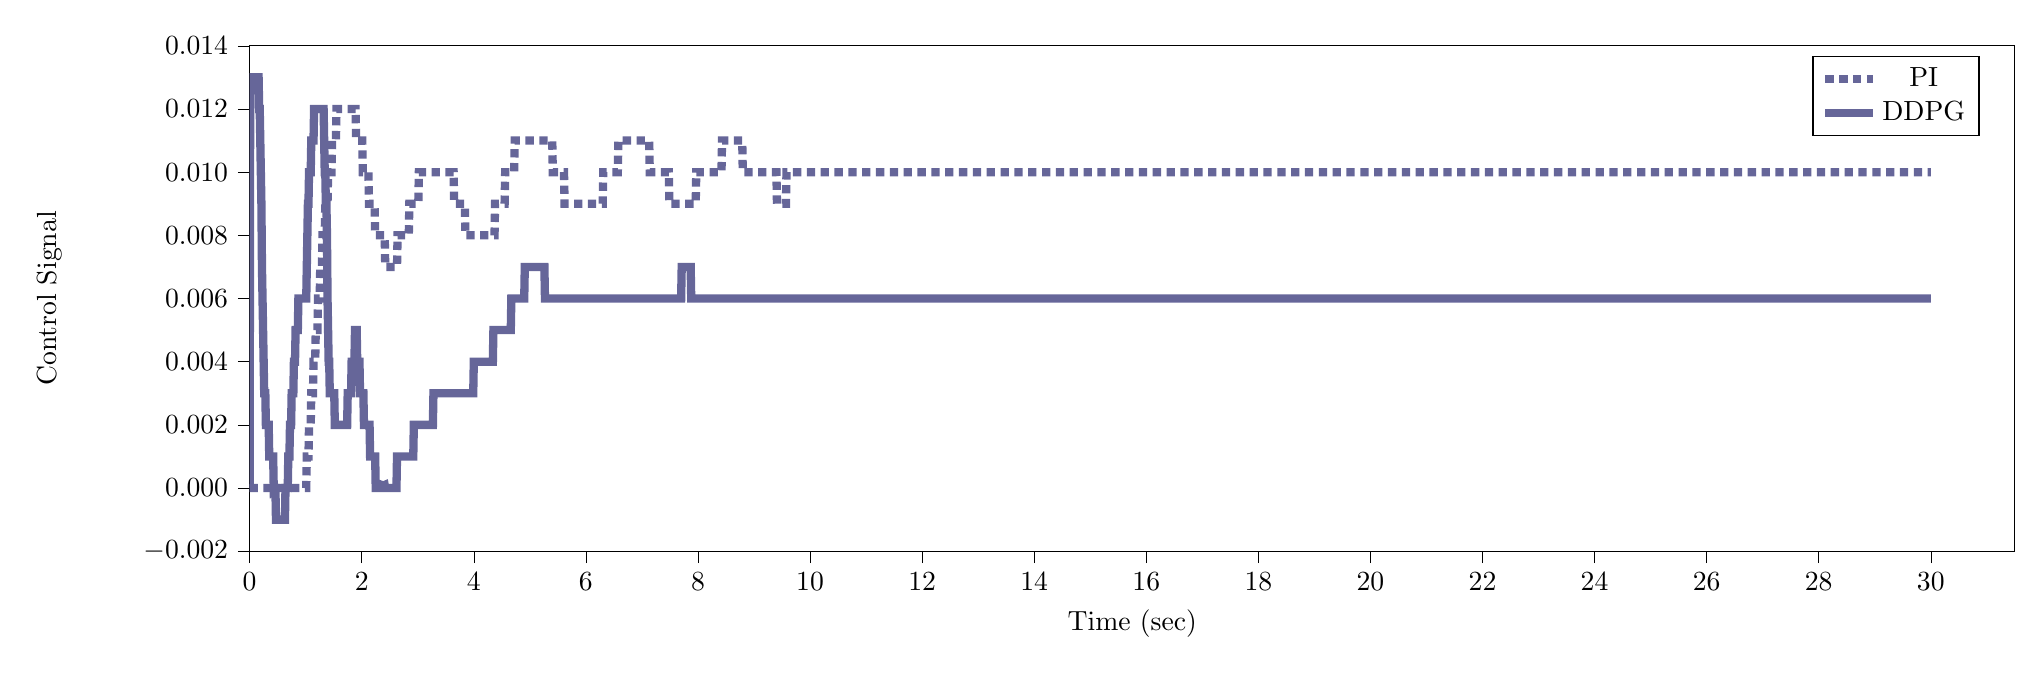 % This file was created by tikzplotlib v0.9.1.
\begin{tikzpicture}

\definecolor{color0}{rgb}{0.122,0.467,0.706}
\definecolor{color1}{rgb}{1,0.498,0.055}

\pgfplotsset{scaled y ticks=false}

\begin{axis}[
compat=newest,
tick align=outside,
tick pos=left,
x grid style={white!69.02!black},
xmin=0, xmax=31.5,
xtick style={color=black},
y grid style={white!69.02!black},
ymin=-0.002, ymax=0.014,
ytick style={color=black},
yticklabel style={
        /pgf/number format/.cd,
        	fixed,
        	fixed zerofill,
         	precision=3,
        /tikz/.cd
},
ylabel shift=0.8cm,
width=24cm,
height=8cm,
xlabel=Time (sec),
ylabel=Control Signal
]
\addplot [line width=3pt, blue!20!gray, dotted]
table {%
0 0
0.01 0
0.02 0
0.03 0
0.04 0
0.05 0
0.06 0
0.07 0
0.08 0
0.09 0
0.1 0
0.11 0
0.12 0
0.13 0
0.14 0
0.15 0
0.16 0
0.17 0
0.18 0
0.19 0
0.2 0
0.21 0
0.22 0
0.23 0
0.24 0
0.25 0
0.26 0
0.27 0
0.28 0
0.29 0
0.3 0
0.31 0
0.32 0
0.33 0
0.34 0
0.35 0
0.36 0
0.37 0
0.38 0
0.39 0
0.4 0
0.41 0
0.42 0
0.43 0
0.44 0
0.45 0
0.46 0
0.47 0
0.48 0
0.49 0
0.5 0
0.51 0
0.52 0
0.53 0
0.54 0
0.55 0
0.56 0
0.57 0
0.58 0
0.59 0
0.6 0
0.61 0
0.62 0
0.63 0
0.64 0
0.65 0
0.66 0
0.67 0
0.68 0
0.69 0
0.7 0
0.71 0
0.72 0
0.73 0
0.74 0
0.75 0
0.76 0
0.77 0
0.78 0
0.79 0
0.8 0
0.81 0
0.82 0
0.83 0
0.84 0
0.85 0
0.86 0
0.87 0
0.88 0
0.89 0
0.9 0
0.91 0
0.92 0
0.93 0
0.94 0
0.95 0
0.96 0
0.97 0
0.98 0
0.99 0
1 2.604e-10
1.01 0.0
1.02 0.001
1.03 0.001
1.04 0.001
1.05 0.001
1.06 0.002
1.07 0.002
1.08 0.002
1.09 0.002
1.1 0.003
1.11 0.003
1.12 0.003
1.13 0.003
1.14 0.004
1.15 0.004
1.16 0.004
1.17 0.004
1.18 0.005
1.19 0.005
1.2 0.005
1.21 0.005
1.22 0.006
1.23 0.006
1.24 0.006
1.25 0.006
1.26 0.007
1.27 0.007
1.28 0.007
1.29 0.007
1.3 0.008
1.31 0.008
1.32 0.008
1.33 0.008
1.34 0.008
1.35 0.009
1.36 0.009
1.37 0.009
1.38 0.009
1.39 0.009
1.4 0.01
1.41 0.01
1.42 0.01
1.43 0.01
1.44 0.01
1.45 0.01
1.46 0.01
1.47 0.011
1.48 0.011
1.49 0.011
1.5 0.011
1.51 0.011
1.52 0.011
1.53 0.011
1.54 0.011
1.55 0.012
1.56 0.012
1.57 0.012
1.58 0.012
1.59 0.012
1.6 0.012
1.61 0.012
1.62 0.012
1.63 0.012
1.64 0.012
1.65 0.012
1.66 0.012
1.67 0.012
1.68 0.012
1.69 0.012
1.7 0.012
1.71 0.012
1.72 0.012
1.73 0.012
1.74 0.012
1.75 0.012
1.76 0.012
1.77 0.012
1.78 0.012
1.79 0.012
1.8 0.012
1.81 0.012
1.82 0.012
1.83 0.012
1.84 0.012
1.85 0.012
1.86 0.012
1.87 0.012
1.88 0.012
1.89 0.012
1.9 0.011
1.91 0.011
1.92 0.011
1.93 0.011
1.94 0.011
1.95 0.011
1.96 0.011
1.97 0.011
1.98 0.011
1.99 0.011
2 0.011
2.01 0.011
2.02 0.01
2.03 0.01
2.04 0.01
2.05 0.01
2.06 0.01
2.07 0.01
2.08 0.01
2.09 0.01
2.1 0.01
2.11 0.01
2.12 0.01
2.13 0.009
2.14 0.009
2.15 0.009
2.16 0.009
2.17 0.009
2.18 0.009
2.19 0.009
2.2 0.009
2.21 0.009
2.22 0.009
2.23 0.009
2.24 0.008
2.25 0.008
2.26 0.008
2.27 0.008
2.28 0.008
2.29 0.008
2.3 0.008
2.31 0.008
2.32 0.008
2.33 0.008
2.34 0.008
2.35 0.008
2.36 0.008
2.37 0.008
2.38 0.008
2.39 0.008
2.4 0.008
2.41 0.008
2.42 0.007
2.43 0.007
2.44 0.007
2.45 0.007
2.46 0.007
2.47 0.007
2.48 0.007
2.49 0.007
2.5 0.007
2.51 0.007
2.52 0.007
2.53 0.007
2.54 0.007
2.55 0.007
2.56 0.007
2.57 0.007
2.58 0.007
2.59 0.007
2.6 0.007
2.61 0.007
2.62 0.007
2.63 0.007
2.64 0.008
2.65 0.008
2.66 0.008
2.67 0.008
2.68 0.008
2.69 0.008
2.7 0.008
2.71 0.008
2.72 0.008
2.73 0.008
2.74 0.008
2.75 0.008
2.76 0.008
2.77 0.008
2.78 0.008
2.79 0.008
2.8 0.008
2.81 0.008
2.82 0.008
2.83 0.008
2.84 0.008
2.85 0.009
2.86 0.009
2.87 0.009
2.88 0.009
2.89 0.009
2.9 0.009
2.91 0.009
2.92 0.009
2.93 0.009
2.94 0.009
2.95 0.009
2.96 0.009
2.97 0.009
2.98 0.009
2.99 0.009
3.0 0.009
3.01 0.009
3.02 0.01
3.03 0.01
3.04 0.01
3.05 0.01
3.06 0.01
3.07 0.01
3.08 0.01
3.09 0.01
3.1 0.01
3.11 0.01
3.12 0.01
3.13 0.01
3.14 0.01
3.15 0.01
3.16 0.01
3.17 0.01
3.18 0.01
3.19 0.01
3.2 0.01
3.21 0.01
3.22 0.01
3.23 0.01
3.24 0.01
3.25 0.01
3.26 0.01
3.27 0.01
3.28 0.01
3.29 0.01
3.3 0.01
3.31 0.01
3.32 0.01
3.33 0.01
3.34 0.01
3.35 0.01
3.36 0.01
3.37 0.01
3.38 0.01
3.39 0.01
3.4 0.01
3.41 0.01
3.42 0.01
3.43 0.01
3.44 0.01
3.45 0.01
3.46 0.01
3.47 0.01
3.48 0.01
3.49 0.01
3.5 0.01
3.51 0.01
3.52 0.01
3.53 0.01
3.54 0.01
3.55 0.01
3.56 0.01
3.57 0.01
3.58 0.01
3.59 0.01
3.6 0.01
3.61 0.01
3.62 0.01
3.63 0.01
3.64 0.01
3.65 0.009
3.66 0.009
3.67 0.009
3.68 0.009
3.69 0.009
3.7 0.009
3.71 0.009
3.72 0.009
3.73 0.009
3.74 0.009
3.75 0.009
3.76 0.009
3.77 0.009
3.78 0.009
3.79 0.009
3.8 0.009
3.81 0.009
3.82 0.009
3.83 0.009
3.84 0.009
3.85 0.008
3.86 0.008
3.87 0.008
3.88 0.008
3.89 0.008
3.9 0.008
3.91 0.008
3.92 0.008
3.93 0.008
3.94 0.008
3.95 0.008
3.96 0.008
3.97 0.008
3.98 0.008
3.99 0.008
4.0 0.008
4.01 0.008
4.02 0.008
4.03 0.008
4.04 0.008
4.05 0.008
4.06 0.008
4.07 0.008
4.08 0.008
4.09 0.008
4.1 0.008
4.11 0.008
4.12 0.008
4.13 0.008
4.14 0.008
4.15 0.008
4.16 0.008
4.17 0.008
4.18 0.008
4.19 0.008
4.2 0.008
4.21 0.008
4.22 0.008
4.23 0.008
4.24 0.008
4.25 0.008
4.26 0.008
4.27 0.008
4.28 0.008
4.29 0.008
4.3 0.008
4.31 0.008
4.32 0.008
4.33 0.008
4.34 0.008
4.35 0.008
4.36 0.008
4.37 0.008
4.38 0.009
4.39 0.009
4.4 0.009
4.41 0.009
4.42 0.009
4.43 0.009
4.44 0.009
4.45 0.009
4.46 0.009
4.47 0.009
4.48 0.009
4.49 0.009
4.5 0.009
4.51 0.009
4.52 0.009
4.53 0.009
4.54 0.009
4.55 0.009
4.56 0.01
4.57 0.01
4.58 0.01
4.59 0.01
4.6 0.01
4.61 0.01
4.62 0.01
4.63 0.01
4.64 0.01
4.65 0.01
4.66 0.01
4.67 0.01
4.68 0.01
4.69 0.01
4.7 0.01
4.71 0.01
4.72 0.01
4.73 0.011
4.74 0.011
4.75 0.011
4.76 0.011
4.77 0.011
4.78 0.011
4.79 0.011
4.8 0.011
4.81 0.011
4.82 0.011
4.83 0.011
4.84 0.011
4.85 0.011
4.86 0.011
4.87 0.011
4.88 0.011
4.89 0.011
4.9 0.011
4.91 0.011
4.92 0.011
4.93 0.011
4.94 0.011
4.95 0.011
4.96 0.011
4.97 0.011
4.98 0.011
4.99 0.011
5.0 0.011
5.01 0.011
5.02 0.011
5.03 0.011
5.04 0.011
5.05 0.011
5.06 0.011
5.07 0.011
5.08 0.011
5.09 0.011
5.1 0.011
5.11 0.011
5.12 0.011
5.13 0.011
5.14 0.011
5.15 0.011
5.16 0.011
5.17 0.011
5.18 0.011
5.19 0.011
5.2 0.011
5.21 0.011
5.22 0.011
5.23 0.011
5.24 0.011
5.25 0.011
5.26 0.011
5.27 0.011
5.28 0.011
5.29 0.011
5.3 0.011
5.31 0.011
5.32 0.011
5.33 0.011
5.34 0.011
5.35 0.011
5.36 0.011
5.37 0.011
5.38 0.011
5.39 0.011
5.4 0.011
5.41 0.01
5.42 0.01
5.43 0.01
5.44 0.01
5.45 0.01
5.46 0.01
5.47 0.01
5.48 0.01
5.49 0.01
5.5 0.01
5.51 0.01
5.52 0.01
5.53 0.01
5.54 0.01
5.55 0.01
5.56 0.01
5.57 0.01
5.58 0.01
5.59 0.01
5.6 0.01
5.61 0.01
5.62 0.009
5.63 0.009
5.64 0.009
5.65 0.009
5.66 0.009
5.67 0.009
5.68 0.009
5.69 0.009
5.7 0.009
5.71 0.009
5.72 0.009
5.73 0.009
5.74 0.009
5.75 0.009
5.76 0.009
5.77 0.009
5.78 0.009
5.79 0.009
5.8 0.009
5.81 0.009
5.82 0.009
5.83 0.009
5.84 0.009
5.85 0.009
5.86 0.009
5.87 0.009
5.88 0.009
5.89 0.009
5.9 0.009
5.91 0.009
5.92 0.009
5.93 0.009
5.94 0.009
5.95 0.009
5.96 0.009
5.97 0.009
5.98 0.009
5.99 0.009
6.0 0.009
6.01 0.009
6.02 0.009
6.03 0.009
6.04 0.009
6.05 0.009
6.06 0.009
6.07 0.009
6.08 0.009
6.09 0.009
6.1 0.009
6.11 0.009
6.12 0.009
6.13 0.009
6.14 0.009
6.15 0.009
6.16 0.009
6.17 0.009
6.18 0.009
6.19 0.009
6.2 0.009
6.21 0.009
6.22 0.009
6.23 0.009
6.24 0.009
6.25 0.009
6.26 0.009
6.27 0.009
6.28 0.009
6.29 0.009
6.3 0.009
6.31 0.01
6.32 0.01
6.33 0.01
6.34 0.01
6.35 0.01
6.36 0.01
6.37 0.01
6.38 0.01
6.39 0.01
6.4 0.01
6.41 0.01
6.42 0.01
6.43 0.01
6.44 0.01
6.45 0.01
6.46 0.01
6.47 0.01
6.48 0.01
6.49 0.01
6.5 0.01
6.51 0.01
6.52 0.01
6.53 0.01
6.54 0.01
6.55 0.01
6.56 0.01
6.57 0.01
6.58 0.011
6.59 0.011
6.6 0.011
6.61 0.011
6.62 0.011
6.63 0.011
6.64 0.011
6.65 0.011
6.66 0.011
6.67 0.011
6.68 0.011
6.69 0.011
6.7 0.011
6.71 0.011
6.72 0.011
6.73 0.011
6.74 0.011
6.75 0.011
6.76 0.011
6.77 0.011
6.78 0.011
6.79 0.011
6.8 0.011
6.81 0.011
6.82 0.011
6.83 0.011
6.84 0.011
6.85 0.011
6.86 0.011
6.87 0.011
6.88 0.011
6.89 0.011
6.9 0.011
6.91 0.011
6.92 0.011
6.93 0.011
6.94 0.011
6.95 0.011
6.96 0.011
6.97 0.011
6.98 0.011
6.99 0.011
7.0 0.011
7.01 0.011
7.02 0.011
7.03 0.011
7.04 0.011
7.05 0.011
7.06 0.011
7.07 0.011
7.08 0.011
7.09 0.011
7.1 0.011
7.11 0.011
7.12 0.011
7.13 0.011
7.14 0.01
7.15 0.01
7.16 0.01
7.17 0.01
7.18 0.01
7.19 0.01
7.2 0.01
7.21 0.01
7.22 0.01
7.23 0.01
7.24 0.01
7.25 0.01
7.26 0.01
7.27 0.01
7.28 0.01
7.29 0.01
7.3 0.01
7.31 0.01
7.32 0.01
7.33 0.01
7.34 0.01
7.35 0.01
7.36 0.01
7.37 0.01
7.38 0.01
7.39 0.01
7.4 0.01
7.41 0.01
7.42 0.01
7.43 0.01
7.44 0.01
7.45 0.01
7.46 0.01
7.47 0.01
7.48 0.01
7.49 0.009
7.5 0.009
7.51 0.009
7.52 0.009
7.53 0.009
7.54 0.009
7.55 0.009
7.56 0.009
7.57 0.009
7.58 0.009
7.59 0.009
7.6 0.009
7.61 0.009
7.62 0.009
7.63 0.009
7.64 0.009
7.65 0.009
7.66 0.009
7.67 0.009
7.68 0.009
7.69 0.009
7.7 0.009
7.71 0.009
7.72 0.009
7.73 0.009
7.74 0.009
7.75 0.009
7.76 0.009
7.77 0.009
7.78 0.009
7.79 0.009
7.8 0.009
7.81 0.009
7.82 0.009
7.83 0.009
7.84 0.009
7.85 0.009
7.86 0.009
7.87 0.009
7.88 0.009
7.89 0.009
7.9 0.009
7.91 0.009
7.92 0.009
7.93 0.009
7.94 0.009
7.95 0.009
7.96 0.009
7.97 0.01
7.98 0.01
7.99 0.01
8.0 0.01
8.01 0.01
8.02 0.01
8.03 0.01
8.04 0.01
8.05 0.01
8.06 0.01
8.07 0.01
8.08 0.01
8.09 0.01
8.1 0.01
8.11 0.01
8.12 0.01
8.13 0.01
8.14 0.01
8.15 0.01
8.16 0.01
8.17 0.01
8.18 0.01
8.19 0.01
8.2 0.01
8.21 0.01
8.22 0.01
8.23 0.01
8.24 0.01
8.25 0.01
8.26 0.01
8.27 0.01
8.28 0.01
8.29 0.01
8.3 0.01
8.31 0.01
8.32 0.01
8.33 0.01
8.34 0.01
8.35 0.01
8.36 0.01
8.37 0.01
8.38 0.01
8.39 0.01
8.4 0.01
8.41 0.01
8.42 0.01
8.43 0.011
8.44 0.011
8.45 0.011
8.46 0.011
8.47 0.011
8.48 0.011
8.49 0.011
8.5 0.011
8.51 0.011
8.52 0.011
8.53 0.011
8.54 0.011
8.55 0.011
8.56 0.011
8.57 0.011
8.58 0.011
8.59 0.011
8.6 0.011
8.61 0.011
8.62 0.011
8.63 0.011
8.64 0.011
8.65 0.011
8.66 0.011
8.67 0.011
8.68 0.011
8.69 0.011
8.7 0.011
8.71 0.011
8.72 0.011
8.73 0.011
8.74 0.011
8.75 0.011
8.76 0.011
8.77 0.011
8.78 0.011
8.79 0.011
8.8 0.01
8.81 0.01
8.82 0.01
8.83 0.01
8.84 0.01
8.85 0.01
8.86 0.01
8.87 0.01
8.88 0.01
8.89 0.01
8.9 0.01
8.91 0.01
8.92 0.01
8.93 0.01
8.94 0.01
8.95 0.01
8.96 0.01
8.97 0.01
8.98 0.01
8.99 0.01
9.0 0.01
9.01 0.01
9.02 0.01
9.03 0.01
9.04 0.01
9.05 0.01
9.06 0.01
9.07 0.01
9.08 0.01
9.09 0.01
9.1 0.01
9.11 0.01
9.12 0.01
9.13 0.01
9.14 0.01
9.15 0.01
9.16 0.01
9.17 0.01
9.18 0.01
9.19 0.01
9.2 0.01
9.21 0.01
9.22 0.01
9.23 0.01
9.24 0.01
9.25 0.01
9.26 0.01
9.27 0.01
9.28 0.01
9.29 0.01
9.3 0.01
9.31 0.01
9.32 0.01
9.33 0.01
9.34 0.01
9.35 0.01
9.36 0.01
9.37 0.01
9.38 0.01
9.39 0.01
9.4 0.01
9.41 0.009
9.42 0.009
9.43 0.009
9.44 0.009
9.45 0.009
9.46 0.009
9.47 0.009
9.48 0.009
9.49 0.009
9.5 0.009
9.51 0.009
9.52 0.009
9.53 0.009
9.54 0.009
9.55 0.009
9.56 0.009
9.57 0.009
9.58 0.01
9.59 0.01
9.6 0.01
9.61 0.01
9.62 0.01
9.63 0.01
9.64 0.01
9.65 0.01
9.66 0.01
9.67 0.01
9.68 0.01
9.69 0.01
9.7 0.01
9.71 0.01
9.72 0.01
9.73 0.01
9.74 0.01
9.75 0.01
9.76 0.01
9.77 0.01
9.78 0.01
9.79 0.01
9.8 0.01
9.81 0.01
9.82 0.01
9.83 0.01
9.84 0.01
9.85 0.01
9.86 0.01
9.87 0.01
9.88 0.01
9.89 0.01
9.9 0.01
9.91 0.01
9.92 0.01
9.93 0.01
9.94 0.01
9.95 0.01
9.96 0.01
9.97 0.01
9.98 0.01
9.99 0.01
10.0 0.01
10.01 0.01
10.02 0.01
10.03 0.01
10.04 0.01
10.05 0.01
10.06 0.01
10.07 0.01
10.08 0.01
10.09 0.01
10.1 0.01
10.11 0.01
10.12 0.01
10.13 0.01
10.14 0.01
10.15 0.01
10.16 0.01
10.17 0.01
10.18 0.01
10.19 0.01
10.2 0.01
10.21 0.01
10.22 0.01
10.23 0.01
10.24 0.01
10.25 0.01
10.26 0.01
10.27 0.01
10.28 0.01
10.29 0.01
10.3 0.01
10.31 0.01
10.32 0.01
10.33 0.01
10.34 0.01
10.35 0.01
10.36 0.01
10.37 0.01
10.38 0.01
10.39 0.01
10.4 0.01
10.41 0.01
10.42 0.01
10.43 0.01
10.44 0.01
10.45 0.01
10.46 0.01
10.47 0.01
10.48 0.01
10.49 0.01
10.5 0.01
10.51 0.01
10.52 0.01
10.53 0.01
10.54 0.01
10.55 0.01
10.56 0.01
10.57 0.01
10.58 0.01
10.59 0.01
10.6 0.01
10.61 0.01
10.62 0.01
10.63 0.01
10.64 0.01
10.65 0.01
10.66 0.01
10.67 0.01
10.68 0.01
10.69 0.01
10.7 0.01
10.71 0.01
10.72 0.01
10.73 0.01
10.74 0.01
10.75 0.01
10.76 0.01
10.77 0.01
10.78 0.01
10.79 0.01
10.8 0.01
10.81 0.01
10.82 0.01
10.83 0.01
10.84 0.01
10.85 0.01
10.86 0.01
10.87 0.01
10.88 0.01
10.89 0.01
10.9 0.01
10.91 0.01
10.92 0.01
10.93 0.01
10.94 0.01
10.95 0.01
10.96 0.01
10.97 0.01
10.98 0.01
10.99 0.01
11.0 0.01
11.01 0.01
11.02 0.01
11.03 0.01
11.04 0.01
11.05 0.01
11.06 0.01
11.07 0.01
11.08 0.01
11.09 0.01
11.1 0.01
11.11 0.01
11.12 0.01
11.13 0.01
11.14 0.01
11.15 0.01
11.16 0.01
11.17 0.01
11.18 0.01
11.19 0.01
11.2 0.01
11.21 0.01
11.22 0.01
11.23 0.01
11.24 0.01
11.25 0.01
11.26 0.01
11.27 0.01
11.28 0.01
11.29 0.01
11.3 0.01
11.31 0.01
11.32 0.01
11.33 0.01
11.34 0.01
11.35 0.01
11.36 0.01
11.37 0.01
11.38 0.01
11.39 0.01
11.4 0.01
11.41 0.01
11.42 0.01
11.43 0.01
11.44 0.01
11.45 0.01
11.46 0.01
11.47 0.01
11.48 0.01
11.49 0.01
11.5 0.01
11.51 0.01
11.52 0.01
11.53 0.01
11.54 0.01
11.55 0.01
11.56 0.01
11.57 0.01
11.58 0.01
11.59 0.01
11.6 0.01
11.61 0.01
11.62 0.01
11.63 0.01
11.64 0.01
11.65 0.01
11.66 0.01
11.67 0.01
11.68 0.01
11.69 0.01
11.7 0.01
11.71 0.01
11.72 0.01
11.73 0.01
11.74 0.01
11.75 0.01
11.76 0.01
11.77 0.01
11.78 0.01
11.79 0.01
11.8 0.01
11.81 0.01
11.82 0.01
11.83 0.01
11.84 0.01
11.85 0.01
11.86 0.01
11.87 0.01
11.88 0.01
11.89 0.01
11.9 0.01
11.91 0.01
11.92 0.01
11.93 0.01
11.94 0.01
11.95 0.01
11.96 0.01
11.97 0.01
11.98 0.01
11.99 0.01
12.0 0.01
12.01 0.01
12.02 0.01
12.03 0.01
12.04 0.01
12.05 0.01
12.06 0.01
12.07 0.01
12.08 0.01
12.09 0.01
12.1 0.01
12.11 0.01
12.12 0.01
12.13 0.01
12.14 0.01
12.15 0.01
12.16 0.01
12.17 0.01
12.18 0.01
12.19 0.01
12.2 0.01
12.21 0.01
12.22 0.01
12.23 0.01
12.24 0.01
12.25 0.01
12.26 0.01
12.27 0.01
12.28 0.01
12.29 0.01
12.3 0.01
12.31 0.01
12.32 0.01
12.33 0.01
12.34 0.01
12.35 0.01
12.36 0.01
12.37 0.01
12.38 0.01
12.39 0.01
12.4 0.01
12.41 0.01
12.42 0.01
12.43 0.01
12.44 0.01
12.45 0.01
12.46 0.01
12.47 0.01
12.48 0.01
12.49 0.01
12.5 0.01
12.51 0.01
12.52 0.01
12.53 0.01
12.54 0.01
12.55 0.01
12.56 0.01
12.57 0.01
12.58 0.01
12.59 0.01
12.6 0.01
12.61 0.01
12.62 0.01
12.63 0.01
12.64 0.01
12.65 0.01
12.66 0.01
12.67 0.01
12.68 0.01
12.69 0.01
12.7 0.01
12.71 0.01
12.72 0.01
12.73 0.01
12.74 0.01
12.75 0.01
12.76 0.01
12.77 0.01
12.78 0.01
12.79 0.01
12.8 0.01
12.81 0.01
12.82 0.01
12.83 0.01
12.84 0.01
12.85 0.01
12.86 0.01
12.87 0.01
12.88 0.01
12.89 0.01
12.9 0.01
12.91 0.01
12.92 0.01
12.93 0.01
12.94 0.01
12.95 0.01
12.96 0.01
12.97 0.01
12.98 0.01
12.99 0.01
13.0 0.01
13.01 0.01
13.02 0.01
13.03 0.01
13.04 0.01
13.05 0.01
13.06 0.01
13.07 0.01
13.08 0.01
13.09 0.01
13.1 0.01
13.11 0.01
13.12 0.01
13.13 0.01
13.14 0.01
13.15 0.01
13.16 0.01
13.17 0.01
13.18 0.01
13.19 0.01
13.2 0.01
13.21 0.01
13.22 0.01
13.23 0.01
13.24 0.01
13.25 0.01
13.26 0.01
13.27 0.01
13.28 0.01
13.29 0.01
13.3 0.01
13.31 0.01
13.32 0.01
13.33 0.01
13.34 0.01
13.35 0.01
13.36 0.01
13.37 0.01
13.38 0.01
13.39 0.01
13.4 0.01
13.41 0.01
13.42 0.01
13.43 0.01
13.44 0.01
13.45 0.01
13.46 0.01
13.47 0.01
13.48 0.01
13.49 0.01
13.5 0.01
13.51 0.01
13.52 0.01
13.53 0.01
13.54 0.01
13.55 0.01
13.56 0.01
13.57 0.01
13.58 0.01
13.59 0.01
13.6 0.01
13.61 0.01
13.62 0.01
13.63 0.01
13.64 0.01
13.65 0.01
13.66 0.01
13.67 0.01
13.68 0.01
13.69 0.01
13.7 0.01
13.71 0.01
13.72 0.01
13.73 0.01
13.74 0.01
13.75 0.01
13.76 0.01
13.77 0.01
13.78 0.01
13.79 0.01
13.8 0.01
13.81 0.01
13.82 0.01
13.83 0.01
13.84 0.01
13.85 0.01
13.86 0.01
13.87 0.01
13.88 0.01
13.89 0.01
13.9 0.01
13.91 0.01
13.92 0.01
13.93 0.01
13.94 0.01
13.95 0.01
13.96 0.01
13.97 0.01
13.98 0.01
13.99 0.01
14.0 0.01
14.01 0.01
14.02 0.01
14.03 0.01
14.04 0.01
14.05 0.01
14.06 0.01
14.07 0.01
14.08 0.01
14.09 0.01
14.1 0.01
14.11 0.01
14.12 0.01
14.13 0.01
14.14 0.01
14.15 0.01
14.16 0.01
14.17 0.01
14.18 0.01
14.19 0.01
14.2 0.01
14.21 0.01
14.22 0.01
14.23 0.01
14.24 0.01
14.25 0.01
14.26 0.01
14.27 0.01
14.28 0.01
14.29 0.01
14.3 0.01
14.31 0.01
14.32 0.01
14.33 0.01
14.34 0.01
14.35 0.01
14.36 0.01
14.37 0.01
14.38 0.01
14.39 0.01
14.4 0.01
14.41 0.01
14.42 0.01
14.43 0.01
14.44 0.01
14.45 0.01
14.46 0.01
14.47 0.01
14.48 0.01
14.49 0.01
14.5 0.01
14.51 0.01
14.52 0.01
14.53 0.01
14.54 0.01
14.55 0.01
14.56 0.01
14.57 0.01
14.58 0.01
14.59 0.01
14.6 0.01
14.61 0.01
14.62 0.01
14.63 0.01
14.64 0.01
14.65 0.01
14.66 0.01
14.67 0.01
14.68 0.01
14.69 0.01
14.7 0.01
14.71 0.01
14.72 0.01
14.73 0.01
14.74 0.01
14.75 0.01
14.76 0.01
14.77 0.01
14.78 0.01
14.79 0.01
14.8 0.01
14.81 0.01
14.82 0.01
14.83 0.01
14.84 0.01
14.85 0.01
14.86 0.01
14.87 0.01
14.88 0.01
14.89 0.01
14.9 0.01
14.91 0.01
14.92 0.01
14.93 0.01
14.94 0.01
14.95 0.01
14.96 0.01
14.97 0.01
14.98 0.01
14.99 0.01
15.0 0.01
15.01 0.01
15.02 0.01
15.03 0.01
15.04 0.01
15.05 0.01
15.06 0.01
15.07 0.01
15.08 0.01
15.09 0.01
15.1 0.01
15.11 0.01
15.12 0.01
15.13 0.01
15.14 0.01
15.15 0.01
15.16 0.01
15.17 0.01
15.18 0.01
15.19 0.01
15.2 0.01
15.21 0.01
15.22 0.01
15.23 0.01
15.24 0.01
15.25 0.01
15.26 0.01
15.27 0.01
15.28 0.01
15.29 0.01
15.3 0.01
15.31 0.01
15.32 0.01
15.33 0.01
15.34 0.01
15.35 0.01
15.36 0.01
15.37 0.01
15.38 0.01
15.39 0.01
15.4 0.01
15.41 0.01
15.42 0.01
15.43 0.01
15.44 0.01
15.45 0.01
15.46 0.01
15.47 0.01
15.48 0.01
15.49 0.01
15.5 0.01
15.51 0.01
15.52 0.01
15.53 0.01
15.54 0.01
15.55 0.01
15.56 0.01
15.57 0.01
15.58 0.01
15.59 0.01
15.6 0.01
15.61 0.01
15.62 0.01
15.63 0.01
15.64 0.01
15.65 0.01
15.66 0.01
15.67 0.01
15.68 0.01
15.69 0.01
15.7 0.01
15.71 0.01
15.72 0.01
15.73 0.01
15.74 0.01
15.75 0.01
15.76 0.01
15.77 0.01
15.78 0.01
15.79 0.01
15.8 0.01
15.81 0.01
15.82 0.01
15.83 0.01
15.84 0.01
15.85 0.01
15.86 0.01
15.87 0.01
15.88 0.01
15.89 0.01
15.9 0.01
15.91 0.01
15.92 0.01
15.93 0.01
15.94 0.01
15.95 0.01
15.96 0.01
15.97 0.01
15.98 0.01
15.99 0.01
16.0 0.01
16.01 0.01
16.02 0.01
16.03 0.01
16.04 0.01
16.05 0.01
16.06 0.01
16.07 0.01
16.08 0.01
16.09 0.01
16.1 0.01
16.11 0.01
16.12 0.01
16.13 0.01
16.14 0.01
16.15 0.01
16.16 0.01
16.17 0.01
16.18 0.01
16.19 0.01
16.2 0.01
16.21 0.01
16.22 0.01
16.23 0.01
16.24 0.01
16.25 0.01
16.26 0.01
16.27 0.01
16.28 0.01
16.29 0.01
16.3 0.01
16.31 0.01
16.32 0.01
16.33 0.01
16.34 0.01
16.35 0.01
16.36 0.01
16.37 0.01
16.38 0.01
16.39 0.01
16.4 0.01
16.41 0.01
16.42 0.01
16.43 0.01
16.44 0.01
16.45 0.01
16.46 0.01
16.47 0.01
16.48 0.01
16.49 0.01
16.5 0.01
16.51 0.01
16.52 0.01
16.53 0.01
16.54 0.01
16.55 0.01
16.56 0.01
16.57 0.01
16.58 0.01
16.59 0.01
16.6 0.01
16.61 0.01
16.62 0.01
16.63 0.01
16.64 0.01
16.65 0.01
16.66 0.01
16.67 0.01
16.68 0.01
16.69 0.01
16.7 0.01
16.71 0.01
16.72 0.01
16.73 0.01
16.74 0.01
16.75 0.01
16.76 0.01
16.77 0.01
16.78 0.01
16.79 0.01
16.8 0.01
16.81 0.01
16.82 0.01
16.83 0.01
16.84 0.01
16.85 0.01
16.86 0.01
16.87 0.01
16.88 0.01
16.89 0.01
16.9 0.01
16.91 0.01
16.92 0.01
16.93 0.01
16.94 0.01
16.95 0.01
16.96 0.01
16.97 0.01
16.98 0.01
16.99 0.01
17.0 0.01
17.01 0.01
17.02 0.01
17.03 0.01
17.04 0.01
17.05 0.01
17.06 0.01
17.07 0.01
17.08 0.01
17.09 0.01
17.1 0.01
17.11 0.01
17.12 0.01
17.13 0.01
17.14 0.01
17.15 0.01
17.16 0.01
17.17 0.01
17.18 0.01
17.19 0.01
17.2 0.01
17.21 0.01
17.22 0.01
17.23 0.01
17.24 0.01
17.25 0.01
17.26 0.01
17.27 0.01
17.28 0.01
17.29 0.01
17.3 0.01
17.31 0.01
17.32 0.01
17.33 0.01
17.34 0.01
17.35 0.01
17.36 0.01
17.37 0.01
17.38 0.01
17.39 0.01
17.4 0.01
17.41 0.01
17.42 0.01
17.43 0.01
17.44 0.01
17.45 0.01
17.46 0.01
17.47 0.01
17.48 0.01
17.49 0.01
17.5 0.01
17.51 0.01
17.52 0.01
17.53 0.01
17.54 0.01
17.55 0.01
17.56 0.01
17.57 0.01
17.58 0.01
17.59 0.01
17.6 0.01
17.61 0.01
17.62 0.01
17.63 0.01
17.64 0.01
17.65 0.01
17.66 0.01
17.67 0.01
17.68 0.01
17.69 0.01
17.7 0.01
17.71 0.01
17.72 0.01
17.73 0.01
17.74 0.01
17.75 0.01
17.76 0.01
17.77 0.01
17.78 0.01
17.79 0.01
17.8 0.01
17.81 0.01
17.82 0.01
17.83 0.01
17.84 0.01
17.85 0.01
17.86 0.01
17.87 0.01
17.88 0.01
17.89 0.01
17.9 0.01
17.91 0.01
17.92 0.01
17.93 0.01
17.94 0.01
17.95 0.01
17.96 0.01
17.97 0.01
17.98 0.01
17.99 0.01
18 0.01
18.01 0.01
18.02 0.01
18.03 0.01
18.04 0.01
18.05 0.01
18.06 0.01
18.07 0.01
18.08 0.01
18.09 0.01
18.1 0.01
18.11 0.01
18.12 0.01
18.13 0.01
18.14 0.01
18.15 0.01
18.16 0.01
18.17 0.01
18.18 0.01
18.19 0.01
18.2 0.01
18.21 0.01
18.22 0.01
18.23 0.01
18.24 0.01
18.25 0.01
18.26 0.01
18.27 0.01
18.28 0.01
18.29 0.01
18.3 0.01
18.31 0.01
18.32 0.01
18.33 0.01
18.34 0.01
18.35 0.01
18.36 0.01
18.37 0.01
18.38 0.01
18.39 0.01
18.4 0.01
18.41 0.01
18.42 0.01
18.43 0.01
18.44 0.01
18.45 0.01
18.46 0.01
18.47 0.01
18.48 0.01
18.49 0.01
18.5 0.01
18.51 0.01
18.52 0.01
18.53 0.01
18.54 0.01
18.55 0.01
18.56 0.01
18.57 0.01
18.58 0.01
18.59 0.01
18.6 0.01
18.61 0.01
18.62 0.01
18.63 0.01
18.64 0.01
18.65 0.01
18.66 0.01
18.67 0.01
18.68 0.01
18.69 0.01
18.7 0.01
18.71 0.01
18.72 0.01
18.73 0.01
18.74 0.01
18.75 0.01
18.76 0.01
18.77 0.01
18.78 0.01
18.79 0.01
18.8 0.01
18.81 0.01
18.82 0.01
18.83 0.01
18.84 0.01
18.85 0.01
18.86 0.01
18.87 0.01
18.88 0.01
18.89 0.01
18.9 0.01
18.91 0.01
18.92 0.01
18.93 0.01
18.94 0.01
18.95 0.01
18.96 0.01
18.97 0.01
18.98 0.01
18.99 0.01
19.0 0.01
19.01 0.01
19.02 0.01
19.03 0.01
19.04 0.01
19.05 0.01
19.06 0.01
19.07 0.01
19.08 0.01
19.09 0.01
19.1 0.01
19.11 0.01
19.12 0.01
19.13 0.01
19.14 0.01
19.15 0.01
19.16 0.01
19.17 0.01
19.18 0.01
19.19 0.01
19.2 0.01
19.21 0.01
19.22 0.01
19.23 0.01
19.24 0.01
19.25 0.01
19.26 0.01
19.27 0.01
19.28 0.01
19.29 0.01
19.3 0.01
19.31 0.01
19.32 0.01
19.33 0.01
19.34 0.01
19.35 0.01
19.36 0.01
19.37 0.01
19.38 0.01
19.39 0.01
19.4 0.01
19.41 0.01
19.42 0.01
19.43 0.01
19.44 0.01
19.45 0.01
19.46 0.01
19.47 0.01
19.48 0.01
19.49 0.01
19.5 0.01
19.51 0.01
19.52 0.01
19.53 0.01
19.54 0.01
19.55 0.01
19.56 0.01
19.57 0.01
19.58 0.01
19.59 0.01
19.6 0.01
19.61 0.01
19.62 0.01
19.63 0.01
19.64 0.01
19.65 0.01
19.66 0.01
19.67 0.01
19.68 0.01
19.69 0.01
19.7 0.01
19.71 0.01
19.72 0.01
19.73 0.01
19.74 0.01
19.75 0.01
19.76 0.01
19.77 0.01
19.78 0.01
19.79 0.01
19.8 0.01
19.81 0.01
19.82 0.01
19.83 0.01
19.84 0.01
19.85 0.01
19.86 0.01
19.87 0.01
19.88 0.01
19.89 0.01
19.9 0.01
19.91 0.01
19.92 0.01
19.93 0.01
19.94 0.01
19.95 0.01
19.96 0.01
19.97 0.01
19.98 0.01
19.99 0.01
20.0 0.01
20.01 0.01
20.02 0.01
20.03 0.01
20.04 0.01
20.05 0.01
20.06 0.01
20.07 0.01
20.08 0.01
20.09 0.01
20.1 0.01
20.11 0.01
20.12 0.01
20.13 0.01
20.14 0.01
20.15 0.01
20.16 0.01
20.17 0.01
20.18 0.01
20.19 0.01
20.2 0.01
20.21 0.01
20.22 0.01
20.23 0.01
20.24 0.01
20.25 0.01
20.26 0.01
20.27 0.01
20.28 0.01
20.29 0.01
20.3 0.01
20.31 0.01
20.32 0.01
20.33 0.01
20.34 0.01
20.35 0.01
20.36 0.01
20.37 0.01
20.38 0.01
20.39 0.01
20.4 0.01
20.41 0.01
20.42 0.01
20.43 0.01
20.44 0.01
20.45 0.01
20.46 0.01
20.47 0.01
20.48 0.01
20.49 0.01
20.5 0.01
20.51 0.01
20.52 0.01
20.53 0.01
20.54 0.01
20.55 0.01
20.56 0.01
20.57 0.01
20.58 0.01
20.59 0.01
20.6 0.01
20.61 0.01
20.62 0.01
20.63 0.01
20.64 0.01
20.65 0.01
20.66 0.01
20.67 0.01
20.68 0.01
20.69 0.01
20.7 0.01
20.71 0.01
20.72 0.01
20.73 0.01
20.74 0.01
20.75 0.01
20.76 0.01
20.77 0.01
20.78 0.01
20.79 0.01
20.8 0.01
20.81 0.01
20.82 0.01
20.83 0.01
20.84 0.01
20.85 0.01
20.86 0.01
20.87 0.01
20.88 0.01
20.89 0.01
20.9 0.01
20.91 0.01
20.92 0.01
20.93 0.01
20.94 0.01
20.95 0.01
20.96 0.01
20.97 0.01
20.98 0.01
20.99 0.01
21.0 0.01
21.01 0.01
21.02 0.01
21.03 0.01
21.04 0.01
21.05 0.01
21.06 0.01
21.07 0.01
21.08 0.01
21.09 0.01
21.1 0.01
21.11 0.01
21.12 0.01
21.13 0.01
21.14 0.01
21.15 0.01
21.16 0.01
21.17 0.01
21.18 0.01
21.19 0.01
21.2 0.01
21.21 0.01
21.22 0.01
21.23 0.01
21.24 0.01
21.25 0.01
21.26 0.01
21.27 0.01
21.28 0.01
21.29 0.01
21.3 0.01
21.31 0.01
21.32 0.01
21.33 0.01
21.34 0.01
21.35 0.01
21.36 0.01
21.37 0.01
21.38 0.01
21.39 0.01
21.4 0.01
21.41 0.01
21.42 0.01
21.43 0.01
21.44 0.01
21.45 0.01
21.46 0.01
21.47 0.01
21.48 0.01
21.49 0.01
21.5 0.01
21.51 0.01
21.52 0.01
21.53 0.01
21.54 0.01
21.55 0.01
21.56 0.01
21.57 0.01
21.58 0.01
21.59 0.01
21.6 0.01
21.61 0.01
21.62 0.01
21.63 0.01
21.64 0.01
21.65 0.01
21.66 0.01
21.67 0.01
21.68 0.01
21.69 0.01
21.7 0.01
21.71 0.01
21.72 0.01
21.73 0.01
21.74 0.01
21.75 0.01
21.76 0.01
21.77 0.01
21.78 0.01
21.79 0.01
21.8 0.01
21.81 0.01
21.82 0.01
21.83 0.01
21.84 0.01
21.85 0.01
21.86 0.01
21.87 0.01
21.88 0.01
21.89 0.01
21.9 0.01
21.91 0.01
21.92 0.01
21.93 0.01
21.94 0.01
21.95 0.01
21.96 0.01
21.97 0.01
21.98 0.01
21.99 0.01
22.0 0.01
22.01 0.01
22.02 0.01
22.03 0.01
22.04 0.01
22.05 0.01
22.06 0.01
22.07 0.01
22.08 0.01
22.09 0.01
22.1 0.01
22.11 0.01
22.12 0.01
22.13 0.01
22.14 0.01
22.15 0.01
22.16 0.01
22.17 0.01
22.18 0.01
22.19 0.01
22.2 0.01
22.21 0.01
22.22 0.01
22.23 0.01
22.24 0.01
22.25 0.01
22.26 0.01
22.27 0.01
22.28 0.01
22.29 0.01
22.3 0.01
22.31 0.01
22.32 0.01
22.33 0.01
22.34 0.01
22.35 0.01
22.36 0.01
22.37 0.01
22.38 0.01
22.39 0.01
22.4 0.01
22.41 0.01
22.42 0.01
22.43 0.01
22.44 0.01
22.45 0.01
22.46 0.01
22.47 0.01
22.48 0.01
22.49 0.01
22.5 0.01
22.51 0.01
22.52 0.01
22.53 0.01
22.54 0.01
22.55 0.01
22.56 0.01
22.57 0.01
22.58 0.01
22.59 0.01
22.6 0.01
22.61 0.01
22.62 0.01
22.63 0.01
22.64 0.01
22.65 0.01
22.66 0.01
22.67 0.01
22.68 0.01
22.69 0.01
22.7 0.01
22.71 0.01
22.72 0.01
22.73 0.01
22.74 0.01
22.75 0.01
22.76 0.01
22.77 0.01
22.78 0.01
22.79 0.01
22.8 0.01
22.81 0.01
22.82 0.01
22.83 0.01
22.84 0.01
22.85 0.01
22.86 0.01
22.87 0.01
22.88 0.01
22.89 0.01
22.9 0.01
22.91 0.01
22.92 0.01
22.93 0.01
22.94 0.01
22.95 0.01
22.96 0.01
22.97 0.01
22.98 0.01
22.99 0.01
23.0 0.01
23.01 0.01
23.02 0.01
23.03 0.01
23.04 0.01
23.05 0.01
23.06 0.01
23.07 0.01
23.08 0.01
23.09 0.01
23.1 0.01
23.11 0.01
23.12 0.01
23.13 0.01
23.14 0.01
23.15 0.01
23.16 0.01
23.17 0.01
23.18 0.01
23.19 0.01
23.2 0.01
23.21 0.01
23.22 0.01
23.23 0.01
23.24 0.01
23.25 0.01
23.26 0.01
23.27 0.01
23.28 0.01
23.29 0.01
23.3 0.01
23.31 0.01
23.32 0.01
23.33 0.01
23.34 0.01
23.35 0.01
23.36 0.01
23.37 0.01
23.38 0.01
23.39 0.01
23.4 0.01
23.41 0.01
23.42 0.01
23.43 0.01
23.44 0.01
23.45 0.01
23.46 0.01
23.47 0.01
23.48 0.01
23.49 0.01
23.5 0.01
23.51 0.01
23.52 0.01
23.53 0.01
23.54 0.01
23.55 0.01
23.56 0.01
23.57 0.01
23.58 0.01
23.59 0.01
23.6 0.01
23.61 0.01
23.62 0.01
23.63 0.01
23.64 0.01
23.65 0.01
23.66 0.01
23.67 0.01
23.68 0.01
23.69 0.01
23.7 0.01
23.71 0.01
23.72 0.01
23.73 0.01
23.74 0.01
23.75 0.01
23.76 0.01
23.77 0.01
23.78 0.01
23.79 0.01
23.8 0.01
23.81 0.01
23.82 0.01
23.83 0.01
23.84 0.01
23.85 0.01
23.86 0.01
23.87 0.01
23.88 0.01
23.89 0.01
23.9 0.01
23.91 0.01
23.92 0.01
23.93 0.01
23.94 0.01
23.95 0.01
23.96 0.01
23.97 0.01
23.98 0.01
23.99 0.01
24.0 0.01
24.01 0.01
24.02 0.01
24.03 0.01
24.04 0.01
24.05 0.01
24.06 0.01
24.07 0.01
24.08 0.01
24.09 0.01
24.1 0.01
24.11 0.01
24.12 0.01
24.13 0.01
24.14 0.01
24.15 0.01
24.16 0.01
24.17 0.01
24.18 0.01
24.19 0.01
24.2 0.01
24.21 0.01
24.22 0.01
24.23 0.01
24.24 0.01
24.25 0.01
24.26 0.01
24.27 0.01
24.28 0.01
24.29 0.01
24.3 0.01
24.31 0.01
24.32 0.01
24.33 0.01
24.34 0.01
24.35 0.01
24.36 0.01
24.37 0.01
24.38 0.01
24.39 0.01
24.4 0.01
24.41 0.01
24.42 0.01
24.43 0.01
24.44 0.01
24.45 0.01
24.46 0.01
24.47 0.01
24.48 0.01
24.49 0.01
24.5 0.01
24.51 0.01
24.52 0.01
24.53 0.01
24.54 0.01
24.55 0.01
24.56 0.01
24.57 0.01
24.58 0.01
24.59 0.01
24.6 0.01
24.61 0.01
24.62 0.01
24.63 0.01
24.64 0.01
24.65 0.01
24.66 0.01
24.67 0.01
24.68 0.01
24.69 0.01
24.7 0.01
24.71 0.01
24.72 0.01
24.73 0.01
24.74 0.01
24.75 0.01
24.76 0.01
24.77 0.01
24.78 0.01
24.79 0.01
24.8 0.01
24.81 0.01
24.82 0.01
24.83 0.01
24.84 0.01
24.85 0.01
24.86 0.01
24.87 0.01
24.88 0.01
24.89 0.01
24.9 0.01
24.91 0.01
24.92 0.01
24.93 0.01
24.94 0.01
24.95 0.01
24.96 0.01
24.97 0.01
24.98 0.01
24.99 0.01
25.0 0.01
25.01 0.01
25.02 0.01
25.03 0.01
25.04 0.01
25.05 0.01
25.06 0.01
25.07 0.01
25.08 0.01
25.09 0.01
25.1 0.01
25.11 0.01
25.12 0.01
25.13 0.01
25.14 0.01
25.15 0.01
25.16 0.01
25.17 0.01
25.18 0.01
25.19 0.01
25.2 0.01
25.21 0.01
25.22 0.01
25.23 0.01
25.24 0.01
25.25 0.01
25.26 0.01
25.27 0.01
25.28 0.01
25.29 0.01
25.3 0.01
25.31 0.01
25.32 0.01
25.33 0.01
25.34 0.01
25.35 0.01
25.36 0.01
25.37 0.01
25.38 0.01
25.39 0.01
25.4 0.01
25.41 0.01
25.42 0.01
25.43 0.01
25.44 0.01
25.45 0.01
25.46 0.01
25.47 0.01
25.48 0.01
25.49 0.01
25.5 0.01
25.51 0.01
25.52 0.01
25.53 0.01
25.54 0.01
25.55 0.01
25.56 0.01
25.57 0.01
25.58 0.01
25.59 0.01
25.6 0.01
25.61 0.01
25.62 0.01
25.63 0.01
25.64 0.01
25.65 0.01
25.66 0.01
25.67 0.01
25.68 0.01
25.69 0.01
25.7 0.01
25.71 0.01
25.72 0.01
25.73 0.01
25.74 0.01
25.75 0.01
25.76 0.01
25.77 0.01
25.78 0.01
25.79 0.01
25.8 0.01
25.81 0.01
25.82 0.01
25.83 0.01
25.84 0.01
25.85 0.01
25.86 0.01
25.87 0.01
25.88 0.01
25.89 0.01
25.9 0.01
25.91 0.01
25.92 0.01
25.93 0.01
25.94 0.01
25.95 0.01
25.96 0.01
25.97 0.01
25.98 0.01
25.99 0.01
26.0 0.01
26.01 0.01
26.02 0.01
26.03 0.01
26.04 0.01
26.05 0.01
26.06 0.01
26.07 0.01
26.08 0.01
26.09 0.01
26.1 0.01
26.11 0.01
26.12 0.01
26.13 0.01
26.14 0.01
26.15 0.01
26.16 0.01
26.17 0.01
26.18 0.01
26.19 0.01
26.2 0.01
26.21 0.01
26.22 0.01
26.23 0.01
26.24 0.01
26.25 0.01
26.26 0.01
26.27 0.01
26.28 0.01
26.29 0.01
26.3 0.01
26.31 0.01
26.32 0.01
26.33 0.01
26.34 0.01
26.35 0.01
26.36 0.01
26.37 0.01
26.38 0.01
26.39 0.01
26.4 0.01
26.41 0.01
26.42 0.01
26.43 0.01
26.44 0.01
26.45 0.01
26.46 0.01
26.47 0.01
26.48 0.01
26.49 0.01
26.5 0.01
26.51 0.01
26.52 0.01
26.53 0.01
26.54 0.01
26.55 0.01
26.56 0.01
26.57 0.01
26.58 0.01
26.59 0.01
26.6 0.01
26.61 0.01
26.62 0.01
26.63 0.01
26.64 0.01
26.65 0.01
26.66 0.01
26.67 0.01
26.68 0.01
26.69 0.01
26.7 0.01
26.71 0.01
26.72 0.01
26.73 0.01
26.74 0.01
26.75 0.01
26.76 0.01
26.77 0.01
26.78 0.01
26.79 0.01
26.8 0.01
26.81 0.01
26.82 0.01
26.83 0.01
26.84 0.01
26.85 0.01
26.86 0.01
26.87 0.01
26.88 0.01
26.89 0.01
26.9 0.01
26.91 0.01
26.92 0.01
26.93 0.01
26.94 0.01
26.95 0.01
26.96 0.01
26.97 0.01
26.98 0.01
26.99 0.01
27.0 0.01
27.01 0.01
27.02 0.01
27.03 0.01
27.04 0.01
27.05 0.01
27.06 0.01
27.07 0.01
27.08 0.01
27.09 0.01
27.1 0.01
27.11 0.01
27.12 0.01
27.13 0.01
27.14 0.01
27.15 0.01
27.16 0.01
27.17 0.01
27.18 0.01
27.19 0.01
27.2 0.01
27.21 0.01
27.22 0.01
27.23 0.01
27.24 0.01
27.25 0.01
27.26 0.01
27.27 0.01
27.28 0.01
27.29 0.01
27.3 0.01
27.31 0.01
27.32 0.01
27.33 0.01
27.34 0.01
27.35 0.01
27.36 0.01
27.37 0.01
27.38 0.01
27.39 0.01
27.4 0.01
27.41 0.01
27.42 0.01
27.43 0.01
27.44 0.01
27.45 0.01
27.46 0.01
27.47 0.01
27.48 0.01
27.49 0.01
27.5 0.01
27.51 0.01
27.52 0.01
27.53 0.01
27.54 0.01
27.55 0.01
27.56 0.01
27.57 0.01
27.58 0.01
27.59 0.01
27.6 0.01
27.61 0.01
27.62 0.01
27.63 0.01
27.64 0.01
27.65 0.01
27.66 0.01
27.67 0.01
27.68 0.01
27.69 0.01
27.7 0.01
27.71 0.01
27.72 0.01
27.73 0.01
27.74 0.01
27.75 0.01
27.76 0.01
27.77 0.01
27.78 0.01
27.79 0.01
27.8 0.01
27.81 0.01
27.82 0.01
27.83 0.01
27.84 0.01
27.85 0.01
27.86 0.01
27.87 0.01
27.88 0.01
27.89 0.01
27.9 0.01
27.91 0.01
27.92 0.01
27.93 0.01
27.94 0.01
27.95 0.01
27.96 0.01
27.97 0.01
27.98 0.01
27.99 0.01
28.0 0.01
28.01 0.01
28.02 0.01
28.03 0.01
28.04 0.01
28.05 0.01
28.06 0.01
28.07 0.01
28.08 0.01
28.09 0.01
28.1 0.01
28.11 0.01
28.12 0.01
28.13 0.01
28.14 0.01
28.15 0.01
28.16 0.01
28.17 0.01
28.18 0.01
28.19 0.01
28.2 0.01
28.21 0.01
28.22 0.01
28.23 0.01
28.24 0.01
28.25 0.01
28.26 0.01
28.27 0.01
28.28 0.01
28.29 0.01
28.3 0.01
28.31 0.01
28.32 0.01
28.33 0.01
28.34 0.01
28.35 0.01
28.36 0.01
28.37 0.01
28.38 0.01
28.39 0.01
28.4 0.01
28.41 0.01
28.42 0.01
28.43 0.01
28.44 0.01
28.45 0.01
28.46 0.01
28.47 0.01
28.48 0.01
28.49 0.01
28.5 0.01
28.51 0.01
28.52 0.01
28.53 0.01
28.54 0.01
28.55 0.01
28.56 0.01
28.57 0.01
28.58 0.01
28.59 0.01
28.6 0.01
28.61 0.01
28.62 0.01
28.63 0.01
28.64 0.01
28.65 0.01
28.66 0.01
28.67 0.01
28.68 0.01
28.69 0.01
28.7 0.01
28.71 0.01
28.72 0.01
28.73 0.01
28.74 0.01
28.75 0.01
28.76 0.01
28.77 0.01
28.78 0.01
28.79 0.01
28.8 0.01
28.81 0.01
28.82 0.01
28.83 0.01
28.84 0.01
28.85 0.01
28.86 0.01
28.87 0.01
28.88 0.01
28.89 0.01
28.9 0.01
28.91 0.01
28.92 0.01
28.93 0.01
28.94 0.01
28.95 0.01
28.96 0.01
28.97 0.01
28.98 0.01
28.99 0.01
29.0 0.01
29.01 0.01
29.02 0.01
29.03 0.01
29.04 0.01
29.05 0.01
29.06 0.01
29.07 0.01
29.08 0.01
29.09 0.01
29.1 0.01
29.11 0.01
29.12 0.01
29.13 0.01
29.14 0.01
29.15 0.01
29.16 0.01
29.17 0.01
29.18 0.01
29.19 0.01
29.2 0.01
29.21 0.01
29.22 0.01
29.23 0.01
29.24 0.01
29.25 0.01
29.26 0.01
29.27 0.01
29.28 0.01
29.29 0.01
29.3 0.01
29.31 0.01
29.32 0.01
29.33 0.01
29.34 0.01
29.35 0.01
29.36 0.01
29.37 0.01
29.38 0.01
29.39 0.01
29.4 0.01
29.41 0.01
29.42 0.01
29.43 0.01
29.44 0.01
29.45 0.01
29.46 0.01
29.47 0.01
29.48 0.01
29.49 0.01
29.5 0.01
29.51 0.01
29.52 0.01
29.53 0.01
29.54 0.01
29.55 0.01
29.56 0.01
29.57 0.01
29.58 0.01
29.59 0.01
29.6 0.01
29.61 0.01
29.62 0.01
29.63 0.01
29.64 0.01
29.65 0.01
29.66 0.01
29.67 0.01
29.68 0.01
29.69 0.01
29.7 0.01
29.71 0.01
29.72 0.01
29.73 0.01
29.74 0.01
29.75 0.01
29.76 0.01
29.77 0.01
29.78 0.01
29.79 0.01
29.8 0.01
29.81 0.01
29.82 0.01
29.83 0.01
29.84 0.01
29.85 0.01
29.86 0.01
29.87 0.01
29.88 0.01
29.89 0.01
29.9 0.01
29.91 0.01
29.92 0.01
29.93 0.01
29.94 0.01
29.95 0.01
29.96 0.01
29.97 0.01
29.98 0.01
29.99 0.01
30.0 0.01
};
\addlegendentry{PI};
\addplot [line width=3pt, blue!20!gray]
table {%
0 0
0.01 0.013
0.02 0.013
0.03 0.013
0.04 0.013
0.05 0.013
0.06 0.013
0.07 0.013
0.08 0.013
0.09 0.013
0.1 0.013
0.11 0.013
0.12 0.013
0.13 0.013
0.14 0.013
0.15 0.013
0.16 0.013
0.17 0.012
0.18 0.012
0.19 0.011
0.2 0.01
0.21 0.009
0.22 0.007
0.23 0.006
0.24 0.005
0.25 0.004
0.26 0.003
0.27 0.003
0.28 0.003
0.29 0.002
0.3 0.002
0.31 0.002
0.32 0.002
0.33 0.002
0.34 0.002
0.35 0.001
0.36 0.001
0.37 0.001
0.38 0.001
0.39 0.001
0.4 0.001
0.41 0.001
0.42 0.001
0.43 0.0
0.44 2.071e-05
0.45 -0.0
0.46 -0.0
0.47 -0.001
0.48 -0.001
0.49 -0.001
0.5 -0.001
0.51 -0.001
0.52 -0.001
0.53 -0.001
0.54 -0.001
0.55 -0.001
0.56 -0.001
0.57 -0.001
0.58 -0.001
0.59 -0.001
0.6 -0.001
0.61 -0.001
0.62 -0.001
0.63 -0.001
0.64 -0.0
0.65 -0.0
0.66 -1.249e-05
0.67 0.0
0.68 0.0
0.69 0.001
0.7 0.001
0.71 0.001
0.72 0.002
0.73 0.002
0.74 0.002
0.75 0.003
0.76 0.003
0.77 0.003
0.78 0.003
0.79 0.004
0.8 0.004
0.81 0.004
0.82 0.005
0.83 0.005
0.84 0.005
0.85 0.005
0.86 0.005
0.87 0.006
0.88 0.006
0.89 0.006
0.9 0.006
0.91 0.006
0.92 0.006
0.93 0.006
0.94 0.006
0.95 0.006
0.96 0.006
0.97 0.006
0.98 0.006
0.99 0.006
1 0.006
1.01 0.006
1.02 0.007
1.03 0.008
1.04 0.009
1.05 0.009
1.06 0.01
1.07 0.01
1.08 0.01
1.09 0.01
1.1 0.011
1.11 0.011
1.12 0.011
1.13 0.011
1.14 0.011
1.15 0.012
1.16 0.012
1.17 0.012
1.18 0.012
1.19 0.012
1.2 0.012
1.21 0.012
1.22 0.012
1.23 0.012
1.24 0.012
1.25 0.012
1.26 0.012
1.27 0.012
1.28 0.012
1.29 0.012
1.3 0.012
1.31 0.012
1.32 0.012
1.33 0.011
1.34 0.01
1.35 0.01
1.36 0.009
1.37 0.009
1.38 0.008
1.39 0.006
1.4 0.005
1.41 0.004
1.42 0.004
1.43 0.003
1.44 0.003
1.45 0.003
1.46 0.003
1.47 0.003
1.48 0.003
1.49 0.003
1.5 0.003
1.51 0.003
1.52 0.002
1.53 0.002
1.54 0.002
1.55 0.002
1.56 0.002
1.57 0.002
1.58 0.002
1.59 0.002
1.6 0.002
1.61 0.002
1.62 0.002
1.63 0.002
1.64 0.002
1.65 0.002
1.66 0.002
1.67 0.002
1.68 0.002
1.69 0.002
1.7 0.002
1.71 0.002
1.72 0.002
1.73 0.002
1.74 0.002
1.75 0.003
1.76 0.003
1.77 0.003
1.78 0.003
1.79 0.003
1.8 0.003
1.81 0.003
1.82 0.004
1.83 0.004
1.84 0.004
1.85 0.004
1.86 0.004
1.87 0.004
1.88 0.005
1.89 0.005
1.9 0.005
1.91 0.005
1.92 0.004
1.93 0.004
1.94 0.004
1.95 0.004
1.96 0.004
1.97 0.003
1.98 0.003
1.99 0.003
2 0.003
2.01 0.003
2.02 0.003
2.03 0.003
2.04 0.002
2.05 0.002
2.06 0.002
2.07 0.002
2.08 0.002
2.09 0.002
2.1 0.002
2.11 0.002
2.12 0.002
2.13 0.002
2.14 0.002
2.15 0.001
2.16 0.001
2.17 0.001
2.18 0.001
2.19 0.001
2.2 0.001
2.21 0.001
2.22 0.001
2.23 0.001
2.24 0.001
2.25 0.0
2.26 0.0
2.27 0.0
2.28 0.0
2.29 0.0
2.3 0.0
2.31 0.0
2.32 0.0
2.33 0.0
2.34 0.0
2.35 0.0
2.36 9.307e-05
2.37 8.646e-05
2.38 8.359e-05
2.39 8.433e-05
2.4 8.856e-05
2.41 9.611e-05
2.42 0.0
2.43 0.0
2.44 0.0
2.45 0.0
2.46 0.0
2.47 0.0
2.48 0.0
2.49 0.0
2.5 0.0
2.51 0.0
2.52 0.0
2.53 0.0
2.54 0.0
2.55 0.0
2.56 0.0
2.57 0.0
2.58 0.0
2.59 0.0
2.6 0.0
2.61 0.0
2.62 0.0
2.63 0.001
2.64 0.001
2.65 0.001
2.66 0.001
2.67 0.001
2.68 0.001
2.69 0.001
2.7 0.001
2.71 0.001
2.72 0.001
2.73 0.001
2.74 0.001
2.75 0.001
2.76 0.001
2.77 0.001
2.78 0.001
2.79 0.001
2.8 0.001
2.81 0.001
2.82 0.001
2.83 0.001
2.84 0.001
2.85 0.001
2.86 0.001
2.87 0.001
2.88 0.001
2.89 0.001
2.9 0.001
2.91 0.001
2.92 0.001
2.93 0.002
2.94 0.002
2.95 0.002
2.96 0.002
2.97 0.002
2.98 0.002
2.99 0.002
3.0 0.002
3.01 0.002
3.02 0.002
3.03 0.002
3.04 0.002
3.05 0.002
3.06 0.002
3.07 0.002
3.08 0.002
3.09 0.002
3.1 0.002
3.11 0.002
3.12 0.002
3.13 0.002
3.14 0.002
3.15 0.002
3.16 0.002
3.17 0.002
3.18 0.002
3.19 0.002
3.2 0.002
3.21 0.002
3.22 0.002
3.23 0.002
3.24 0.002
3.25 0.002
3.26 0.002
3.27 0.002
3.28 0.003
3.29 0.003
3.3 0.003
3.31 0.003
3.32 0.003
3.33 0.003
3.34 0.003
3.35 0.003
3.36 0.003
3.37 0.003
3.38 0.003
3.39 0.003
3.4 0.003
3.41 0.003
3.42 0.003
3.43 0.003
3.44 0.003
3.45 0.003
3.46 0.003
3.47 0.003
3.48 0.003
3.49 0.003
3.5 0.003
3.51 0.003
3.52 0.003
3.53 0.003
3.54 0.003
3.55 0.003
3.56 0.003
3.57 0.003
3.58 0.003
3.59 0.003
3.6 0.003
3.61 0.003
3.62 0.003
3.63 0.003
3.64 0.003
3.65 0.003
3.66 0.003
3.67 0.003
3.68 0.003
3.69 0.003
3.7 0.003
3.71 0.003
3.72 0.003
3.73 0.003
3.74 0.003
3.75 0.003
3.76 0.003
3.77 0.003
3.78 0.003
3.79 0.003
3.8 0.003
3.81 0.003
3.82 0.003
3.83 0.003
3.84 0.003
3.85 0.003
3.86 0.003
3.87 0.003
3.88 0.003
3.89 0.003
3.9 0.003
3.91 0.003
3.92 0.003
3.93 0.003
3.94 0.003
3.95 0.003
3.96 0.003
3.97 0.003
3.98 0.003
3.99 0.003
4.0 0.004
4.01 0.004
4.02 0.004
4.03 0.004
4.04 0.004
4.05 0.004
4.06 0.004
4.07 0.004
4.08 0.004
4.09 0.004
4.1 0.004
4.11 0.004
4.12 0.004
4.13 0.004
4.14 0.004
4.15 0.004
4.16 0.004
4.17 0.004
4.18 0.004
4.19 0.004
4.2 0.004
4.21 0.004
4.22 0.004
4.23 0.004
4.24 0.004
4.25 0.004
4.26 0.004
4.27 0.004
4.28 0.004
4.29 0.004
4.3 0.004
4.31 0.004
4.32 0.004
4.33 0.004
4.34 0.004
4.35 0.005
4.36 0.005
4.37 0.005
4.38 0.005
4.39 0.005
4.4 0.005
4.41 0.005
4.42 0.005
4.43 0.005
4.44 0.005
4.45 0.005
4.46 0.005
4.47 0.005
4.48 0.005
4.49 0.005
4.5 0.005
4.51 0.005
4.52 0.005
4.53 0.005
4.54 0.005
4.55 0.005
4.56 0.005
4.57 0.005
4.58 0.005
4.59 0.005
4.6 0.005
4.61 0.005
4.62 0.005
4.63 0.005
4.64 0.005
4.65 0.005
4.66 0.005
4.67 0.006
4.68 0.006
4.69 0.006
4.7 0.006
4.71 0.006
4.72 0.006
4.73 0.006
4.74 0.006
4.75 0.006
4.76 0.006
4.77 0.006
4.78 0.006
4.79 0.006
4.8 0.006
4.81 0.006
4.82 0.006
4.83 0.006
4.84 0.006
4.85 0.006
4.86 0.006
4.87 0.006
4.88 0.006
4.89 0.006
4.9 0.006
4.91 0.007
4.92 0.007
4.93 0.007
4.94 0.007
4.95 0.007
4.96 0.007
4.97 0.007
4.98 0.007
4.99 0.007
5.0 0.007
5.01 0.007
5.02 0.007
5.03 0.007
5.04 0.007
5.05 0.007
5.06 0.007
5.07 0.007
5.08 0.007
5.09 0.007
5.1 0.007
5.11 0.007
5.12 0.007
5.13 0.007
5.14 0.007
5.15 0.007
5.16 0.007
5.17 0.007
5.18 0.007
5.19 0.007
5.2 0.007
5.21 0.007
5.22 0.007
5.23 0.007
5.24 0.007
5.25 0.007
5.26 0.007
5.27 0.006
5.28 0.006
5.29 0.006
5.3 0.006
5.31 0.006
5.32 0.006
5.33 0.006
5.34 0.006
5.35 0.006
5.36 0.006
5.37 0.006
5.38 0.006
5.39 0.006
5.4 0.006
5.41 0.006
5.42 0.006
5.43 0.006
5.44 0.006
5.45 0.006
5.46 0.006
5.47 0.006
5.48 0.006
5.49 0.006
5.5 0.006
5.51 0.006
5.52 0.006
5.53 0.006
5.54 0.006
5.55 0.006
5.56 0.006
5.57 0.006
5.58 0.006
5.59 0.006
5.6 0.006
5.61 0.006
5.62 0.006
5.63 0.006
5.64 0.006
5.65 0.006
5.66 0.006
5.67 0.006
5.68 0.006
5.69 0.006
5.7 0.006
5.71 0.006
5.72 0.006
5.73 0.006
5.74 0.006
5.75 0.006
5.76 0.006
5.77 0.006
5.78 0.006
5.79 0.006
5.8 0.006
5.81 0.006
5.82 0.006
5.83 0.006
5.84 0.006
5.85 0.006
5.86 0.006
5.87 0.006
5.88 0.006
5.89 0.006
5.9 0.006
5.91 0.006
5.92 0.006
5.93 0.006
5.94 0.006
5.95 0.006
5.96 0.006
5.97 0.006
5.98 0.006
5.99 0.006
6.0 0.006
6.01 0.006
6.02 0.006
6.03 0.006
6.04 0.006
6.05 0.006
6.06 0.006
6.07 0.006
6.08 0.006
6.09 0.006
6.1 0.006
6.11 0.006
6.12 0.006
6.13 0.006
6.14 0.006
6.15 0.006
6.16 0.006
6.17 0.006
6.18 0.006
6.19 0.006
6.2 0.006
6.21 0.006
6.22 0.006
6.23 0.006
6.24 0.006
6.25 0.006
6.26 0.006
6.27 0.006
6.28 0.006
6.29 0.006
6.3 0.006
6.31 0.006
6.32 0.006
6.33 0.006
6.34 0.006
6.35 0.006
6.36 0.006
6.37 0.006
6.38 0.006
6.39 0.006
6.4 0.006
6.41 0.006
6.42 0.006
6.43 0.006
6.44 0.006
6.45 0.006
6.46 0.006
6.47 0.006
6.48 0.006
6.49 0.006
6.5 0.006
6.51 0.006
6.52 0.006
6.53 0.006
6.54 0.006
6.55 0.006
6.56 0.006
6.57 0.006
6.58 0.006
6.59 0.006
6.6 0.006
6.61 0.006
6.62 0.006
6.63 0.006
6.64 0.006
6.65 0.006
6.66 0.006
6.67 0.006
6.68 0.006
6.69 0.006
6.7 0.006
6.71 0.006
6.72 0.006
6.73 0.006
6.74 0.006
6.75 0.006
6.76 0.006
6.77 0.006
6.78 0.006
6.79 0.006
6.8 0.006
6.81 0.006
6.82 0.006
6.83 0.006
6.84 0.006
6.85 0.006
6.86 0.006
6.87 0.006
6.88 0.006
6.89 0.006
6.9 0.006
6.91 0.006
6.92 0.006
6.93 0.006
6.94 0.006
6.95 0.006
6.96 0.006
6.97 0.006
6.98 0.006
6.99 0.006
7.0 0.006
7.01 0.006
7.02 0.006
7.03 0.006
7.04 0.006
7.05 0.006
7.06 0.006
7.07 0.006
7.08 0.006
7.09 0.006
7.1 0.006
7.11 0.006
7.12 0.006
7.13 0.006
7.14 0.006
7.15 0.006
7.16 0.006
7.17 0.006
7.18 0.006
7.19 0.006
7.2 0.006
7.21 0.006
7.22 0.006
7.23 0.006
7.24 0.006
7.25 0.006
7.26 0.006
7.27 0.006
7.28 0.006
7.29 0.006
7.3 0.006
7.31 0.006
7.32 0.006
7.33 0.006
7.34 0.006
7.35 0.006
7.36 0.006
7.37 0.006
7.38 0.006
7.39 0.006
7.4 0.006
7.41 0.006
7.42 0.006
7.43 0.006
7.44 0.006
7.45 0.006
7.46 0.006
7.47 0.006
7.48 0.006
7.49 0.006
7.5 0.006
7.51 0.006
7.52 0.006
7.53 0.006
7.54 0.006
7.55 0.006
7.56 0.006
7.57 0.006
7.58 0.006
7.59 0.006
7.6 0.006
7.61 0.006
7.62 0.006
7.63 0.006
7.64 0.006
7.65 0.006
7.66 0.006
7.67 0.006
7.68 0.006
7.69 0.006
7.7 0.006
7.71 0.007
7.72 0.007
7.73 0.007
7.74 0.007
7.75 0.007
7.76 0.007
7.77 0.007
7.78 0.007
7.79 0.007
7.8 0.007
7.81 0.007
7.82 0.007
7.83 0.007
7.84 0.007
7.85 0.007
7.86 0.007
7.87 0.007
7.88 0.006
7.89 0.006
7.9 0.006
7.91 0.006
7.92 0.006
7.93 0.006
7.94 0.006
7.95 0.006
7.96 0.006
7.97 0.006
7.98 0.006
7.99 0.006
8.0 0.006
8.01 0.006
8.02 0.006
8.03 0.006
8.04 0.006
8.05 0.006
8.06 0.006
8.07 0.006
8.08 0.006
8.09 0.006
8.1 0.006
8.11 0.006
8.12 0.006
8.13 0.006
8.14 0.006
8.15 0.006
8.16 0.006
8.17 0.006
8.18 0.006
8.19 0.006
8.2 0.006
8.21 0.006
8.22 0.006
8.23 0.006
8.24 0.006
8.25 0.006
8.26 0.006
8.27 0.006
8.28 0.006
8.29 0.006
8.3 0.006
8.31 0.006
8.32 0.006
8.33 0.006
8.34 0.006
8.35 0.006
8.36 0.006
8.37 0.006
8.38 0.006
8.39 0.006
8.4 0.006
8.41 0.006
8.42 0.006
8.43 0.006
8.44 0.006
8.45 0.006
8.46 0.006
8.47 0.006
8.48 0.006
8.49 0.006
8.5 0.006
8.51 0.006
8.52 0.006
8.53 0.006
8.54 0.006
8.55 0.006
8.56 0.006
8.57 0.006
8.58 0.006
8.59 0.006
8.6 0.006
8.61 0.006
8.62 0.006
8.63 0.006
8.64 0.006
8.65 0.006
8.66 0.006
8.67 0.006
8.68 0.006
8.69 0.006
8.7 0.006
8.71 0.006
8.72 0.006
8.73 0.006
8.74 0.006
8.75 0.006
8.76 0.006
8.77 0.006
8.78 0.006
8.79 0.006
8.8 0.006
8.81 0.006
8.82 0.006
8.83 0.006
8.84 0.006
8.85 0.006
8.86 0.006
8.87 0.006
8.88 0.006
8.89 0.006
8.9 0.006
8.91 0.006
8.92 0.006
8.93 0.006
8.94 0.006
8.95 0.006
8.96 0.006
8.97 0.006
8.98 0.006
8.99 0.006
9.0 0.006
9.01 0.006
9.02 0.006
9.03 0.006
9.04 0.006
9.05 0.006
9.06 0.006
9.07 0.006
9.08 0.006
9.09 0.006
9.1 0.006
9.11 0.006
9.12 0.006
9.13 0.006
9.14 0.006
9.15 0.006
9.16 0.006
9.17 0.006
9.18 0.006
9.19 0.006
9.2 0.006
9.21 0.006
9.22 0.006
9.23 0.006
9.24 0.006
9.25 0.006
9.26 0.006
9.27 0.006
9.28 0.006
9.29 0.006
9.3 0.006
9.31 0.006
9.32 0.006
9.33 0.006
9.34 0.006
9.35 0.006
9.36 0.006
9.37 0.006
9.38 0.006
9.39 0.006
9.4 0.006
9.41 0.006
9.42 0.006
9.43 0.006
9.44 0.006
9.45 0.006
9.46 0.006
9.47 0.006
9.48 0.006
9.49 0.006
9.5 0.006
9.51 0.006
9.52 0.006
9.53 0.006
9.54 0.006
9.55 0.006
9.56 0.006
9.57 0.006
9.58 0.006
9.59 0.006
9.6 0.006
9.61 0.006
9.62 0.006
9.63 0.006
9.64 0.006
9.65 0.006
9.66 0.006
9.67 0.006
9.68 0.006
9.69 0.006
9.7 0.006
9.71 0.006
9.72 0.006
9.73 0.006
9.74 0.006
9.75 0.006
9.76 0.006
9.77 0.006
9.78 0.006
9.79 0.006
9.8 0.006
9.81 0.006
9.82 0.006
9.83 0.006
9.84 0.006
9.85 0.006
9.86 0.006
9.87 0.006
9.88 0.006
9.89 0.006
9.9 0.006
9.91 0.006
9.92 0.006
9.93 0.006
9.94 0.006
9.95 0.006
9.96 0.006
9.97 0.006
9.98 0.006
9.99 0.006
10.0 0.006
10.01 0.006
10.02 0.006
10.03 0.006
10.04 0.006
10.05 0.006
10.06 0.006
10.07 0.006
10.08 0.006
10.09 0.006
10.1 0.006
10.11 0.006
10.12 0.006
10.13 0.006
10.14 0.006
10.15 0.006
10.16 0.006
10.17 0.006
10.18 0.006
10.19 0.006
10.2 0.006
10.21 0.006
10.22 0.006
10.23 0.006
10.24 0.006
10.25 0.006
10.26 0.006
10.27 0.006
10.28 0.006
10.29 0.006
10.3 0.006
10.31 0.006
10.32 0.006
10.33 0.006
10.34 0.006
10.35 0.006
10.36 0.006
10.37 0.006
10.38 0.006
10.39 0.006
10.4 0.006
10.41 0.006
10.42 0.006
10.43 0.006
10.44 0.006
10.45 0.006
10.46 0.006
10.47 0.006
10.48 0.006
10.49 0.006
10.5 0.006
10.51 0.006
10.52 0.006
10.53 0.006
10.54 0.006
10.55 0.006
10.56 0.006
10.57 0.006
10.58 0.006
10.59 0.006
10.6 0.006
10.61 0.006
10.62 0.006
10.63 0.006
10.64 0.006
10.65 0.006
10.66 0.006
10.67 0.006
10.68 0.006
10.69 0.006
10.7 0.006
10.71 0.006
10.72 0.006
10.73 0.006
10.74 0.006
10.75 0.006
10.76 0.006
10.77 0.006
10.78 0.006
10.79 0.006
10.8 0.006
10.81 0.006
10.82 0.006
10.83 0.006
10.84 0.006
10.85 0.006
10.86 0.006
10.87 0.006
10.88 0.006
10.89 0.006
10.9 0.006
10.91 0.006
10.92 0.006
10.93 0.006
10.94 0.006
10.95 0.006
10.96 0.006
10.97 0.006
10.98 0.006
10.99 0.006
11.0 0.006
11.01 0.006
11.02 0.006
11.03 0.006
11.04 0.006
11.05 0.006
11.06 0.006
11.07 0.006
11.08 0.006
11.09 0.006
11.1 0.006
11.11 0.006
11.12 0.006
11.13 0.006
11.14 0.006
11.15 0.006
11.16 0.006
11.17 0.006
11.18 0.006
11.19 0.006
11.2 0.006
11.21 0.006
11.22 0.006
11.23 0.006
11.24 0.006
11.25 0.006
11.26 0.006
11.27 0.006
11.28 0.006
11.29 0.006
11.3 0.006
11.31 0.006
11.32 0.006
11.33 0.006
11.34 0.006
11.35 0.006
11.36 0.006
11.37 0.006
11.38 0.006
11.39 0.006
11.4 0.006
11.41 0.006
11.42 0.006
11.43 0.006
11.44 0.006
11.45 0.006
11.46 0.006
11.47 0.006
11.48 0.006
11.49 0.006
11.5 0.006
11.51 0.006
11.52 0.006
11.53 0.006
11.54 0.006
11.55 0.006
11.56 0.006
11.57 0.006
11.58 0.006
11.59 0.006
11.6 0.006
11.61 0.006
11.62 0.006
11.63 0.006
11.64 0.006
11.65 0.006
11.66 0.006
11.67 0.006
11.68 0.006
11.69 0.006
11.7 0.006
11.71 0.006
11.72 0.006
11.73 0.006
11.74 0.006
11.75 0.006
11.76 0.006
11.77 0.006
11.78 0.006
11.79 0.006
11.8 0.006
11.81 0.006
11.82 0.006
11.83 0.006
11.84 0.006
11.85 0.006
11.86 0.006
11.87 0.006
11.88 0.006
11.89 0.006
11.9 0.006
11.91 0.006
11.92 0.006
11.93 0.006
11.94 0.006
11.95 0.006
11.96 0.006
11.97 0.006
11.98 0.006
11.99 0.006
12.0 0.006
12.01 0.006
12.02 0.006
12.03 0.006
12.04 0.006
12.05 0.006
12.06 0.006
12.07 0.006
12.08 0.006
12.09 0.006
12.1 0.006
12.11 0.006
12.12 0.006
12.13 0.006
12.14 0.006
12.15 0.006
12.16 0.006
12.17 0.006
12.18 0.006
12.19 0.006
12.2 0.006
12.21 0.006
12.22 0.006
12.23 0.006
12.24 0.006
12.25 0.006
12.26 0.006
12.27 0.006
12.28 0.006
12.29 0.006
12.3 0.006
12.31 0.006
12.32 0.006
12.33 0.006
12.34 0.006
12.35 0.006
12.36 0.006
12.37 0.006
12.38 0.006
12.39 0.006
12.4 0.006
12.41 0.006
12.42 0.006
12.43 0.006
12.44 0.006
12.45 0.006
12.46 0.006
12.47 0.006
12.48 0.006
12.49 0.006
12.5 0.006
12.51 0.006
12.52 0.006
12.53 0.006
12.54 0.006
12.55 0.006
12.56 0.006
12.57 0.006
12.58 0.006
12.59 0.006
12.6 0.006
12.61 0.006
12.62 0.006
12.63 0.006
12.64 0.006
12.65 0.006
12.66 0.006
12.67 0.006
12.68 0.006
12.69 0.006
12.7 0.006
12.71 0.006
12.72 0.006
12.73 0.006
12.74 0.006
12.75 0.006
12.76 0.006
12.77 0.006
12.78 0.006
12.79 0.006
12.8 0.006
12.81 0.006
12.82 0.006
12.83 0.006
12.84 0.006
12.85 0.006
12.86 0.006
12.87 0.006
12.88 0.006
12.89 0.006
12.9 0.006
12.91 0.006
12.92 0.006
12.93 0.006
12.94 0.006
12.95 0.006
12.96 0.006
12.97 0.006
12.98 0.006
12.99 0.006
13.0 0.006
13.01 0.006
13.02 0.006
13.03 0.006
13.04 0.006
13.05 0.006
13.06 0.006
13.07 0.006
13.08 0.006
13.09 0.006
13.1 0.006
13.11 0.006
13.12 0.006
13.13 0.006
13.14 0.006
13.15 0.006
13.16 0.006
13.17 0.006
13.18 0.006
13.19 0.006
13.2 0.006
13.21 0.006
13.22 0.006
13.23 0.006
13.24 0.006
13.25 0.006
13.26 0.006
13.27 0.006
13.28 0.006
13.29 0.006
13.3 0.006
13.31 0.006
13.32 0.006
13.33 0.006
13.34 0.006
13.35 0.006
13.36 0.006
13.37 0.006
13.38 0.006
13.39 0.006
13.4 0.006
13.41 0.006
13.42 0.006
13.43 0.006
13.44 0.006
13.45 0.006
13.46 0.006
13.47 0.006
13.48 0.006
13.49 0.006
13.5 0.006
13.51 0.006
13.52 0.006
13.53 0.006
13.54 0.006
13.55 0.006
13.56 0.006
13.57 0.006
13.58 0.006
13.59 0.006
13.6 0.006
13.61 0.006
13.62 0.006
13.63 0.006
13.64 0.006
13.65 0.006
13.66 0.006
13.67 0.006
13.68 0.006
13.69 0.006
13.7 0.006
13.71 0.006
13.72 0.006
13.73 0.006
13.74 0.006
13.75 0.006
13.76 0.006
13.77 0.006
13.78 0.006
13.79 0.006
13.8 0.006
13.81 0.006
13.82 0.006
13.83 0.006
13.84 0.006
13.85 0.006
13.86 0.006
13.87 0.006
13.88 0.006
13.89 0.006
13.9 0.006
13.91 0.006
13.92 0.006
13.93 0.006
13.94 0.006
13.95 0.006
13.96 0.006
13.97 0.006
13.98 0.006
13.99 0.006
14.0 0.006
14.01 0.006
14.02 0.006
14.03 0.006
14.04 0.006
14.05 0.006
14.06 0.006
14.07 0.006
14.08 0.006
14.09 0.006
14.1 0.006
14.11 0.006
14.12 0.006
14.13 0.006
14.14 0.006
14.15 0.006
14.16 0.006
14.17 0.006
14.18 0.006
14.19 0.006
14.2 0.006
14.21 0.006
14.22 0.006
14.23 0.006
14.24 0.006
14.25 0.006
14.26 0.006
14.27 0.006
14.28 0.006
14.29 0.006
14.3 0.006
14.31 0.006
14.32 0.006
14.33 0.006
14.34 0.006
14.35 0.006
14.36 0.006
14.37 0.006
14.38 0.006
14.39 0.006
14.4 0.006
14.41 0.006
14.42 0.006
14.43 0.006
14.44 0.006
14.45 0.006
14.46 0.006
14.47 0.006
14.48 0.006
14.49 0.006
14.5 0.006
14.51 0.006
14.52 0.006
14.53 0.006
14.54 0.006
14.55 0.006
14.56 0.006
14.57 0.006
14.58 0.006
14.59 0.006
14.6 0.006
14.61 0.006
14.62 0.006
14.63 0.006
14.64 0.006
14.65 0.006
14.66 0.006
14.67 0.006
14.68 0.006
14.69 0.006
14.7 0.006
14.71 0.006
14.72 0.006
14.73 0.006
14.74 0.006
14.75 0.006
14.76 0.006
14.77 0.006
14.78 0.006
14.79 0.006
14.8 0.006
14.81 0.006
14.82 0.006
14.83 0.006
14.84 0.006
14.85 0.006
14.86 0.006
14.87 0.006
14.88 0.006
14.89 0.006
14.9 0.006
14.91 0.006
14.92 0.006
14.93 0.006
14.94 0.006
14.95 0.006
14.96 0.006
14.97 0.006
14.98 0.006
14.99 0.006
15.0 0.006
15.01 0.006
15.02 0.006
15.03 0.006
15.04 0.006
15.05 0.006
15.06 0.006
15.07 0.006
15.08 0.006
15.09 0.006
15.1 0.006
15.11 0.006
15.12 0.006
15.13 0.006
15.14 0.006
15.15 0.006
15.16 0.006
15.17 0.006
15.18 0.006
15.19 0.006
15.2 0.006
15.21 0.006
15.22 0.006
15.23 0.006
15.24 0.006
15.25 0.006
15.26 0.006
15.27 0.006
15.28 0.006
15.29 0.006
15.3 0.006
15.31 0.006
15.32 0.006
15.33 0.006
15.34 0.006
15.35 0.006
15.36 0.006
15.37 0.006
15.38 0.006
15.39 0.006
15.4 0.006
15.41 0.006
15.42 0.006
15.43 0.006
15.44 0.006
15.45 0.006
15.46 0.006
15.47 0.006
15.48 0.006
15.49 0.006
15.5 0.006
15.51 0.006
15.52 0.006
15.53 0.006
15.54 0.006
15.55 0.006
15.56 0.006
15.57 0.006
15.58 0.006
15.59 0.006
15.6 0.006
15.61 0.006
15.62 0.006
15.63 0.006
15.64 0.006
15.65 0.006
15.66 0.006
15.67 0.006
15.68 0.006
15.69 0.006
15.7 0.006
15.71 0.006
15.72 0.006
15.73 0.006
15.74 0.006
15.75 0.006
15.76 0.006
15.77 0.006
15.78 0.006
15.79 0.006
15.8 0.006
15.81 0.006
15.82 0.006
15.83 0.006
15.84 0.006
15.85 0.006
15.86 0.006
15.87 0.006
15.88 0.006
15.89 0.006
15.9 0.006
15.91 0.006
15.92 0.006
15.93 0.006
15.94 0.006
15.95 0.006
15.96 0.006
15.97 0.006
15.98 0.006
15.99 0.006
16.0 0.006
16.01 0.006
16.02 0.006
16.03 0.006
16.04 0.006
16.05 0.006
16.06 0.006
16.07 0.006
16.08 0.006
16.09 0.006
16.1 0.006
16.11 0.006
16.12 0.006
16.13 0.006
16.14 0.006
16.15 0.006
16.16 0.006
16.17 0.006
16.18 0.006
16.19 0.006
16.2 0.006
16.21 0.006
16.22 0.006
16.23 0.006
16.24 0.006
16.25 0.006
16.26 0.006
16.27 0.006
16.28 0.006
16.29 0.006
16.3 0.006
16.31 0.006
16.32 0.006
16.33 0.006
16.34 0.006
16.35 0.006
16.36 0.006
16.37 0.006
16.38 0.006
16.39 0.006
16.4 0.006
16.41 0.006
16.42 0.006
16.43 0.006
16.44 0.006
16.45 0.006
16.46 0.006
16.47 0.006
16.48 0.006
16.49 0.006
16.5 0.006
16.51 0.006
16.52 0.006
16.53 0.006
16.54 0.006
16.55 0.006
16.56 0.006
16.57 0.006
16.58 0.006
16.59 0.006
16.6 0.006
16.61 0.006
16.62 0.006
16.63 0.006
16.64 0.006
16.65 0.006
16.66 0.006
16.67 0.006
16.68 0.006
16.69 0.006
16.7 0.006
16.71 0.006
16.72 0.006
16.73 0.006
16.74 0.006
16.75 0.006
16.76 0.006
16.77 0.006
16.78 0.006
16.79 0.006
16.8 0.006
16.81 0.006
16.82 0.006
16.83 0.006
16.84 0.006
16.85 0.006
16.86 0.006
16.87 0.006
16.88 0.006
16.89 0.006
16.9 0.006
16.91 0.006
16.92 0.006
16.93 0.006
16.94 0.006
16.95 0.006
16.96 0.006
16.97 0.006
16.98 0.006
16.99 0.006
17.0 0.006
17.01 0.006
17.02 0.006
17.03 0.006
17.04 0.006
17.05 0.006
17.06 0.006
17.07 0.006
17.08 0.006
17.09 0.006
17.1 0.006
17.11 0.006
17.12 0.006
17.13 0.006
17.14 0.006
17.15 0.006
17.16 0.006
17.17 0.006
17.18 0.006
17.19 0.006
17.2 0.006
17.21 0.006
17.22 0.006
17.23 0.006
17.24 0.006
17.25 0.006
17.26 0.006
17.27 0.006
17.28 0.006
17.29 0.006
17.3 0.006
17.31 0.006
17.32 0.006
17.33 0.006
17.34 0.006
17.35 0.006
17.36 0.006
17.37 0.006
17.38 0.006
17.39 0.006
17.4 0.006
17.41 0.006
17.42 0.006
17.43 0.006
17.44 0.006
17.45 0.006
17.46 0.006
17.47 0.006
17.48 0.006
17.49 0.006
17.5 0.006
17.51 0.006
17.52 0.006
17.53 0.006
17.54 0.006
17.55 0.006
17.56 0.006
17.57 0.006
17.58 0.006
17.59 0.006
17.6 0.006
17.61 0.006
17.62 0.006
17.63 0.006
17.64 0.006
17.65 0.006
17.66 0.006
17.67 0.006
17.68 0.006
17.69 0.006
17.7 0.006
17.71 0.006
17.72 0.006
17.73 0.006
17.74 0.006
17.75 0.006
17.76 0.006
17.77 0.006
17.78 0.006
17.79 0.006
17.8 0.006
17.81 0.006
17.82 0.006
17.83 0.006
17.84 0.006
17.85 0.006
17.86 0.006
17.87 0.006
17.88 0.006
17.89 0.006
17.9 0.006
17.91 0.006
17.92 0.006
17.93 0.006
17.94 0.006
17.95 0.006
17.96 0.006
17.97 0.006
17.98 0.006
17.99 0.006
18 0.006
18.01 0.006
18.02 0.006
18.03 0.006
18.04 0.006
18.05 0.006
18.06 0.006
18.07 0.006
18.08 0.006
18.09 0.006
18.1 0.006
18.11 0.006
18.12 0.006
18.13 0.006
18.14 0.006
18.15 0.006
18.16 0.006
18.17 0.006
18.18 0.006
18.19 0.006
18.2 0.006
18.21 0.006
18.22 0.006
18.23 0.006
18.24 0.006
18.25 0.006
18.26 0.006
18.27 0.006
18.28 0.006
18.29 0.006
18.3 0.006
18.31 0.006
18.32 0.006
18.33 0.006
18.34 0.006
18.35 0.006
18.36 0.006
18.37 0.006
18.38 0.006
18.39 0.006
18.4 0.006
18.41 0.006
18.42 0.006
18.43 0.006
18.44 0.006
18.45 0.006
18.46 0.006
18.47 0.006
18.48 0.006
18.49 0.006
18.5 0.006
18.51 0.006
18.52 0.006
18.53 0.006
18.54 0.006
18.55 0.006
18.56 0.006
18.57 0.006
18.58 0.006
18.59 0.006
18.6 0.006
18.61 0.006
18.62 0.006
18.63 0.006
18.64 0.006
18.65 0.006
18.66 0.006
18.67 0.006
18.68 0.006
18.69 0.006
18.7 0.006
18.71 0.006
18.72 0.006
18.73 0.006
18.74 0.006
18.75 0.006
18.76 0.006
18.77 0.006
18.78 0.006
18.79 0.006
18.8 0.006
18.81 0.006
18.82 0.006
18.83 0.006
18.84 0.006
18.85 0.006
18.86 0.006
18.87 0.006
18.88 0.006
18.89 0.006
18.9 0.006
18.91 0.006
18.92 0.006
18.93 0.006
18.94 0.006
18.95 0.006
18.96 0.006
18.97 0.006
18.98 0.006
18.99 0.006
19.0 0.006
19.01 0.006
19.02 0.006
19.03 0.006
19.04 0.006
19.05 0.006
19.06 0.006
19.07 0.006
19.08 0.006
19.09 0.006
19.1 0.006
19.11 0.006
19.12 0.006
19.13 0.006
19.14 0.006
19.15 0.006
19.16 0.006
19.17 0.006
19.18 0.006
19.19 0.006
19.2 0.006
19.21 0.006
19.22 0.006
19.23 0.006
19.24 0.006
19.25 0.006
19.26 0.006
19.27 0.006
19.28 0.006
19.29 0.006
19.3 0.006
19.31 0.006
19.32 0.006
19.33 0.006
19.34 0.006
19.35 0.006
19.36 0.006
19.37 0.006
19.38 0.006
19.39 0.006
19.4 0.006
19.41 0.006
19.42 0.006
19.43 0.006
19.44 0.006
19.45 0.006
19.46 0.006
19.47 0.006
19.48 0.006
19.49 0.006
19.5 0.006
19.51 0.006
19.52 0.006
19.53 0.006
19.54 0.006
19.55 0.006
19.56 0.006
19.57 0.006
19.58 0.006
19.59 0.006
19.6 0.006
19.61 0.006
19.62 0.006
19.63 0.006
19.64 0.006
19.65 0.006
19.66 0.006
19.67 0.006
19.68 0.006
19.69 0.006
19.7 0.006
19.71 0.006
19.72 0.006
19.73 0.006
19.74 0.006
19.75 0.006
19.76 0.006
19.77 0.006
19.78 0.006
19.79 0.006
19.8 0.006
19.81 0.006
19.82 0.006
19.83 0.006
19.84 0.006
19.85 0.006
19.86 0.006
19.87 0.006
19.88 0.006
19.89 0.006
19.9 0.006
19.91 0.006
19.92 0.006
19.93 0.006
19.94 0.006
19.95 0.006
19.96 0.006
19.97 0.006
19.98 0.006
19.99 0.006
20.0 0.006
20.01 0.006
20.02 0.006
20.03 0.006
20.04 0.006
20.05 0.006
20.06 0.006
20.07 0.006
20.08 0.006
20.09 0.006
20.1 0.006
20.11 0.006
20.12 0.006
20.13 0.006
20.14 0.006
20.15 0.006
20.16 0.006
20.17 0.006
20.18 0.006
20.19 0.006
20.2 0.006
20.21 0.006
20.22 0.006
20.23 0.006
20.24 0.006
20.25 0.006
20.26 0.006
20.27 0.006
20.28 0.006
20.29 0.006
20.3 0.006
20.31 0.006
20.32 0.006
20.33 0.006
20.34 0.006
20.35 0.006
20.36 0.006
20.37 0.006
20.38 0.006
20.39 0.006
20.4 0.006
20.41 0.006
20.42 0.006
20.43 0.006
20.44 0.006
20.45 0.006
20.46 0.006
20.47 0.006
20.48 0.006
20.49 0.006
20.5 0.006
20.51 0.006
20.52 0.006
20.53 0.006
20.54 0.006
20.55 0.006
20.56 0.006
20.57 0.006
20.58 0.006
20.59 0.006
20.6 0.006
20.61 0.006
20.62 0.006
20.63 0.006
20.64 0.006
20.65 0.006
20.66 0.006
20.67 0.006
20.68 0.006
20.69 0.006
20.7 0.006
20.71 0.006
20.72 0.006
20.73 0.006
20.74 0.006
20.75 0.006
20.76 0.006
20.77 0.006
20.78 0.006
20.79 0.006
20.8 0.006
20.81 0.006
20.82 0.006
20.83 0.006
20.84 0.006
20.85 0.006
20.86 0.006
20.87 0.006
20.88 0.006
20.89 0.006
20.9 0.006
20.91 0.006
20.92 0.006
20.93 0.006
20.94 0.006
20.95 0.006
20.96 0.006
20.97 0.006
20.98 0.006
20.99 0.006
21.0 0.006
21.01 0.006
21.02 0.006
21.03 0.006
21.04 0.006
21.05 0.006
21.06 0.006
21.07 0.006
21.08 0.006
21.09 0.006
21.1 0.006
21.11 0.006
21.12 0.006
21.13 0.006
21.14 0.006
21.15 0.006
21.16 0.006
21.17 0.006
21.18 0.006
21.19 0.006
21.2 0.006
21.21 0.006
21.22 0.006
21.23 0.006
21.24 0.006
21.25 0.006
21.26 0.006
21.27 0.006
21.28 0.006
21.29 0.006
21.3 0.006
21.31 0.006
21.32 0.006
21.33 0.006
21.34 0.006
21.35 0.006
21.36 0.006
21.37 0.006
21.38 0.006
21.39 0.006
21.4 0.006
21.41 0.006
21.42 0.006
21.43 0.006
21.44 0.006
21.45 0.006
21.46 0.006
21.47 0.006
21.48 0.006
21.49 0.006
21.5 0.006
21.51 0.006
21.52 0.006
21.53 0.006
21.54 0.006
21.55 0.006
21.56 0.006
21.57 0.006
21.58 0.006
21.59 0.006
21.6 0.006
21.61 0.006
21.62 0.006
21.63 0.006
21.64 0.006
21.65 0.006
21.66 0.006
21.67 0.006
21.68 0.006
21.69 0.006
21.7 0.006
21.71 0.006
21.72 0.006
21.73 0.006
21.74 0.006
21.75 0.006
21.76 0.006
21.77 0.006
21.78 0.006
21.79 0.006
21.8 0.006
21.81 0.006
21.82 0.006
21.83 0.006
21.84 0.006
21.85 0.006
21.86 0.006
21.87 0.006
21.88 0.006
21.89 0.006
21.9 0.006
21.91 0.006
21.92 0.006
21.93 0.006
21.94 0.006
21.95 0.006
21.96 0.006
21.97 0.006
21.98 0.006
21.99 0.006
22.0 0.006
22.01 0.006
22.02 0.006
22.03 0.006
22.04 0.006
22.05 0.006
22.06 0.006
22.07 0.006
22.08 0.006
22.09 0.006
22.1 0.006
22.11 0.006
22.12 0.006
22.13 0.006
22.14 0.006
22.15 0.006
22.16 0.006
22.17 0.006
22.18 0.006
22.19 0.006
22.2 0.006
22.21 0.006
22.22 0.006
22.23 0.006
22.24 0.006
22.25 0.006
22.26 0.006
22.27 0.006
22.28 0.006
22.29 0.006
22.3 0.006
22.31 0.006
22.32 0.006
22.33 0.006
22.34 0.006
22.35 0.006
22.36 0.006
22.37 0.006
22.38 0.006
22.39 0.006
22.4 0.006
22.41 0.006
22.42 0.006
22.43 0.006
22.44 0.006
22.45 0.006
22.46 0.006
22.47 0.006
22.48 0.006
22.49 0.006
22.5 0.006
22.51 0.006
22.52 0.006
22.53 0.006
22.54 0.006
22.55 0.006
22.56 0.006
22.57 0.006
22.58 0.006
22.59 0.006
22.6 0.006
22.61 0.006
22.62 0.006
22.63 0.006
22.64 0.006
22.65 0.006
22.66 0.006
22.67 0.006
22.68 0.006
22.69 0.006
22.7 0.006
22.71 0.006
22.72 0.006
22.73 0.006
22.74 0.006
22.75 0.006
22.76 0.006
22.77 0.006
22.78 0.006
22.79 0.006
22.8 0.006
22.81 0.006
22.82 0.006
22.83 0.006
22.84 0.006
22.85 0.006
22.86 0.006
22.87 0.006
22.88 0.006
22.89 0.006
22.9 0.006
22.91 0.006
22.92 0.006
22.93 0.006
22.94 0.006
22.95 0.006
22.96 0.006
22.97 0.006
22.98 0.006
22.99 0.006
23.0 0.006
23.01 0.006
23.02 0.006
23.03 0.006
23.04 0.006
23.05 0.006
23.06 0.006
23.07 0.006
23.08 0.006
23.09 0.006
23.1 0.006
23.11 0.006
23.12 0.006
23.13 0.006
23.14 0.006
23.15 0.006
23.16 0.006
23.17 0.006
23.18 0.006
23.19 0.006
23.2 0.006
23.21 0.006
23.22 0.006
23.23 0.006
23.24 0.006
23.25 0.006
23.26 0.006
23.27 0.006
23.28 0.006
23.29 0.006
23.3 0.006
23.31 0.006
23.32 0.006
23.33 0.006
23.34 0.006
23.35 0.006
23.36 0.006
23.37 0.006
23.38 0.006
23.39 0.006
23.4 0.006
23.41 0.006
23.42 0.006
23.43 0.006
23.44 0.006
23.45 0.006
23.46 0.006
23.47 0.006
23.48 0.006
23.49 0.006
23.5 0.006
23.51 0.006
23.52 0.006
23.53 0.006
23.54 0.006
23.55 0.006
23.56 0.006
23.57 0.006
23.58 0.006
23.59 0.006
23.6 0.006
23.61 0.006
23.62 0.006
23.63 0.006
23.64 0.006
23.65 0.006
23.66 0.006
23.67 0.006
23.68 0.006
23.69 0.006
23.7 0.006
23.71 0.006
23.72 0.006
23.73 0.006
23.74 0.006
23.75 0.006
23.76 0.006
23.77 0.006
23.78 0.006
23.79 0.006
23.8 0.006
23.81 0.006
23.82 0.006
23.83 0.006
23.84 0.006
23.85 0.006
23.86 0.006
23.87 0.006
23.88 0.006
23.89 0.006
23.9 0.006
23.91 0.006
23.92 0.006
23.93 0.006
23.94 0.006
23.95 0.006
23.96 0.006
23.97 0.006
23.98 0.006
23.99 0.006
24.0 0.006
24.01 0.006
24.02 0.006
24.03 0.006
24.04 0.006
24.05 0.006
24.06 0.006
24.07 0.006
24.08 0.006
24.09 0.006
24.1 0.006
24.11 0.006
24.12 0.006
24.13 0.006
24.14 0.006
24.15 0.006
24.16 0.006
24.17 0.006
24.18 0.006
24.19 0.006
24.2 0.006
24.21 0.006
24.22 0.006
24.23 0.006
24.24 0.006
24.25 0.006
24.26 0.006
24.27 0.006
24.28 0.006
24.29 0.006
24.3 0.006
24.31 0.006
24.32 0.006
24.33 0.006
24.34 0.006
24.35 0.006
24.36 0.006
24.37 0.006
24.38 0.006
24.39 0.006
24.4 0.006
24.41 0.006
24.42 0.006
24.43 0.006
24.44 0.006
24.45 0.006
24.46 0.006
24.47 0.006
24.48 0.006
24.49 0.006
24.5 0.006
24.51 0.006
24.52 0.006
24.53 0.006
24.54 0.006
24.55 0.006
24.56 0.006
24.57 0.006
24.58 0.006
24.59 0.006
24.6 0.006
24.61 0.006
24.62 0.006
24.63 0.006
24.64 0.006
24.65 0.006
24.66 0.006
24.67 0.006
24.68 0.006
24.69 0.006
24.7 0.006
24.71 0.006
24.72 0.006
24.73 0.006
24.74 0.006
24.75 0.006
24.76 0.006
24.77 0.006
24.78 0.006
24.79 0.006
24.8 0.006
24.81 0.006
24.82 0.006
24.83 0.006
24.84 0.006
24.85 0.006
24.86 0.006
24.87 0.006
24.88 0.006
24.89 0.006
24.9 0.006
24.91 0.006
24.92 0.006
24.93 0.006
24.94 0.006
24.95 0.006
24.96 0.006
24.97 0.006
24.98 0.006
24.99 0.006
25.0 0.006
25.01 0.006
25.02 0.006
25.03 0.006
25.04 0.006
25.05 0.006
25.06 0.006
25.07 0.006
25.08 0.006
25.09 0.006
25.1 0.006
25.11 0.006
25.12 0.006
25.13 0.006
25.14 0.006
25.15 0.006
25.16 0.006
25.17 0.006
25.18 0.006
25.19 0.006
25.2 0.006
25.21 0.006
25.22 0.006
25.23 0.006
25.24 0.006
25.25 0.006
25.26 0.006
25.27 0.006
25.28 0.006
25.29 0.006
25.3 0.006
25.31 0.006
25.32 0.006
25.33 0.006
25.34 0.006
25.35 0.006
25.36 0.006
25.37 0.006
25.38 0.006
25.39 0.006
25.4 0.006
25.41 0.006
25.42 0.006
25.43 0.006
25.44 0.006
25.45 0.006
25.46 0.006
25.47 0.006
25.48 0.006
25.49 0.006
25.5 0.006
25.51 0.006
25.52 0.006
25.53 0.006
25.54 0.006
25.55 0.006
25.56 0.006
25.57 0.006
25.58 0.006
25.59 0.006
25.6 0.006
25.61 0.006
25.62 0.006
25.63 0.006
25.64 0.006
25.65 0.006
25.66 0.006
25.67 0.006
25.68 0.006
25.69 0.006
25.7 0.006
25.71 0.006
25.72 0.006
25.73 0.006
25.74 0.006
25.75 0.006
25.76 0.006
25.77 0.006
25.78 0.006
25.79 0.006
25.8 0.006
25.81 0.006
25.82 0.006
25.83 0.006
25.84 0.006
25.85 0.006
25.86 0.006
25.87 0.006
25.88 0.006
25.89 0.006
25.9 0.006
25.91 0.006
25.92 0.006
25.93 0.006
25.94 0.006
25.95 0.006
25.96 0.006
25.97 0.006
25.98 0.006
25.99 0.006
26.0 0.006
26.01 0.006
26.02 0.006
26.03 0.006
26.04 0.006
26.05 0.006
26.06 0.006
26.07 0.006
26.08 0.006
26.09 0.006
26.1 0.006
26.11 0.006
26.12 0.006
26.13 0.006
26.14 0.006
26.15 0.006
26.16 0.006
26.17 0.006
26.18 0.006
26.19 0.006
26.2 0.006
26.21 0.006
26.22 0.006
26.23 0.006
26.24 0.006
26.25 0.006
26.26 0.006
26.27 0.006
26.28 0.006
26.29 0.006
26.3 0.006
26.31 0.006
26.32 0.006
26.33 0.006
26.34 0.006
26.35 0.006
26.36 0.006
26.37 0.006
26.38 0.006
26.39 0.006
26.4 0.006
26.41 0.006
26.42 0.006
26.43 0.006
26.44 0.006
26.45 0.006
26.46 0.006
26.47 0.006
26.48 0.006
26.49 0.006
26.5 0.006
26.51 0.006
26.52 0.006
26.53 0.006
26.54 0.006
26.55 0.006
26.56 0.006
26.57 0.006
26.58 0.006
26.59 0.006
26.6 0.006
26.61 0.006
26.62 0.006
26.63 0.006
26.64 0.006
26.65 0.006
26.66 0.006
26.67 0.006
26.68 0.006
26.69 0.006
26.7 0.006
26.71 0.006
26.72 0.006
26.73 0.006
26.74 0.006
26.75 0.006
26.76 0.006
26.77 0.006
26.78 0.006
26.79 0.006
26.8 0.006
26.81 0.006
26.82 0.006
26.83 0.006
26.84 0.006
26.85 0.006
26.86 0.006
26.87 0.006
26.88 0.006
26.89 0.006
26.9 0.006
26.91 0.006
26.92 0.006
26.93 0.006
26.94 0.006
26.95 0.006
26.96 0.006
26.97 0.006
26.98 0.006
26.99 0.006
27.0 0.006
27.01 0.006
27.02 0.006
27.03 0.006
27.04 0.006
27.05 0.006
27.06 0.006
27.07 0.006
27.08 0.006
27.09 0.006
27.1 0.006
27.11 0.006
27.12 0.006
27.13 0.006
27.14 0.006
27.15 0.006
27.16 0.006
27.17 0.006
27.18 0.006
27.19 0.006
27.2 0.006
27.21 0.006
27.22 0.006
27.23 0.006
27.24 0.006
27.25 0.006
27.26 0.006
27.27 0.006
27.28 0.006
27.29 0.006
27.3 0.006
27.31 0.006
27.32 0.006
27.33 0.006
27.34 0.006
27.35 0.006
27.36 0.006
27.37 0.006
27.38 0.006
27.39 0.006
27.4 0.006
27.41 0.006
27.42 0.006
27.43 0.006
27.44 0.006
27.45 0.006
27.46 0.006
27.47 0.006
27.48 0.006
27.49 0.006
27.5 0.006
27.51 0.006
27.52 0.006
27.53 0.006
27.54 0.006
27.55 0.006
27.56 0.006
27.57 0.006
27.58 0.006
27.59 0.006
27.6 0.006
27.61 0.006
27.62 0.006
27.63 0.006
27.64 0.006
27.65 0.006
27.66 0.006
27.67 0.006
27.68 0.006
27.69 0.006
27.7 0.006
27.71 0.006
27.72 0.006
27.73 0.006
27.74 0.006
27.75 0.006
27.76 0.006
27.77 0.006
27.78 0.006
27.79 0.006
27.8 0.006
27.81 0.006
27.82 0.006
27.83 0.006
27.84 0.006
27.85 0.006
27.86 0.006
27.87 0.006
27.88 0.006
27.89 0.006
27.9 0.006
27.91 0.006
27.92 0.006
27.93 0.006
27.94 0.006
27.95 0.006
27.96 0.006
27.97 0.006
27.98 0.006
27.99 0.006
28.0 0.006
28.01 0.006
28.02 0.006
28.03 0.006
28.04 0.006
28.05 0.006
28.06 0.006
28.07 0.006
28.08 0.006
28.09 0.006
28.1 0.006
28.11 0.006
28.12 0.006
28.13 0.006
28.14 0.006
28.15 0.006
28.16 0.006
28.17 0.006
28.18 0.006
28.19 0.006
28.2 0.006
28.21 0.006
28.22 0.006
28.23 0.006
28.24 0.006
28.25 0.006
28.26 0.006
28.27 0.006
28.28 0.006
28.29 0.006
28.3 0.006
28.31 0.006
28.32 0.006
28.33 0.006
28.34 0.006
28.35 0.006
28.36 0.006
28.37 0.006
28.38 0.006
28.39 0.006
28.4 0.006
28.41 0.006
28.42 0.006
28.43 0.006
28.44 0.006
28.45 0.006
28.46 0.006
28.47 0.006
28.48 0.006
28.49 0.006
28.5 0.006
28.51 0.006
28.52 0.006
28.53 0.006
28.54 0.006
28.55 0.006
28.56 0.006
28.57 0.006
28.58 0.006
28.59 0.006
28.6 0.006
28.61 0.006
28.62 0.006
28.63 0.006
28.64 0.006
28.65 0.006
28.66 0.006
28.67 0.006
28.68 0.006
28.69 0.006
28.7 0.006
28.71 0.006
28.72 0.006
28.73 0.006
28.74 0.006
28.75 0.006
28.76 0.006
28.77 0.006
28.78 0.006
28.79 0.006
28.8 0.006
28.81 0.006
28.82 0.006
28.83 0.006
28.84 0.006
28.85 0.006
28.86 0.006
28.87 0.006
28.88 0.006
28.89 0.006
28.9 0.006
28.91 0.006
28.92 0.006
28.93 0.006
28.94 0.006
28.95 0.006
28.96 0.006
28.97 0.006
28.98 0.006
28.99 0.006
29.0 0.006
29.01 0.006
29.02 0.006
29.03 0.006
29.04 0.006
29.05 0.006
29.06 0.006
29.07 0.006
29.08 0.006
29.09 0.006
29.1 0.006
29.11 0.006
29.12 0.006
29.13 0.006
29.14 0.006
29.15 0.006
29.16 0.006
29.17 0.006
29.18 0.006
29.19 0.006
29.2 0.006
29.21 0.006
29.22 0.006
29.23 0.006
29.24 0.006
29.25 0.006
29.26 0.006
29.27 0.006
29.28 0.006
29.29 0.006
29.3 0.006
29.31 0.006
29.32 0.006
29.33 0.006
29.34 0.006
29.35 0.006
29.36 0.006
29.37 0.006
29.38 0.006
29.39 0.006
29.4 0.006
29.41 0.006
29.42 0.006
29.43 0.006
29.44 0.006
29.45 0.006
29.46 0.006
29.47 0.006
29.48 0.006
29.49 0.006
29.5 0.006
29.51 0.006
29.52 0.006
29.53 0.006
29.54 0.006
29.55 0.006
29.56 0.006
29.57 0.006
29.58 0.006
29.59 0.006
29.6 0.006
29.61 0.006
29.62 0.006
29.63 0.006
29.64 0.006
29.65 0.006
29.66 0.006
29.67 0.006
29.68 0.006
29.69 0.006
29.7 0.006
29.71 0.006
29.72 0.006
29.73 0.006
29.74 0.006
29.75 0.006
29.76 0.006
29.77 0.006
29.78 0.006
29.79 0.006
29.8 0.006
29.81 0.006
29.82 0.006
29.83 0.006
29.84 0.006
29.85 0.006
29.86 0.006
29.87 0.006
29.88 0.006
29.89 0.006
29.9 0.006
29.91 0.006
29.92 0.006
29.93 0.006
29.94 0.006
29.95 0.006
29.96 0.006
29.97 0.006
29.98 0.006
29.99 0.006
30.0 0.006
};
\addlegendentry{DDPG};
\end{axis}

\end{tikzpicture}
